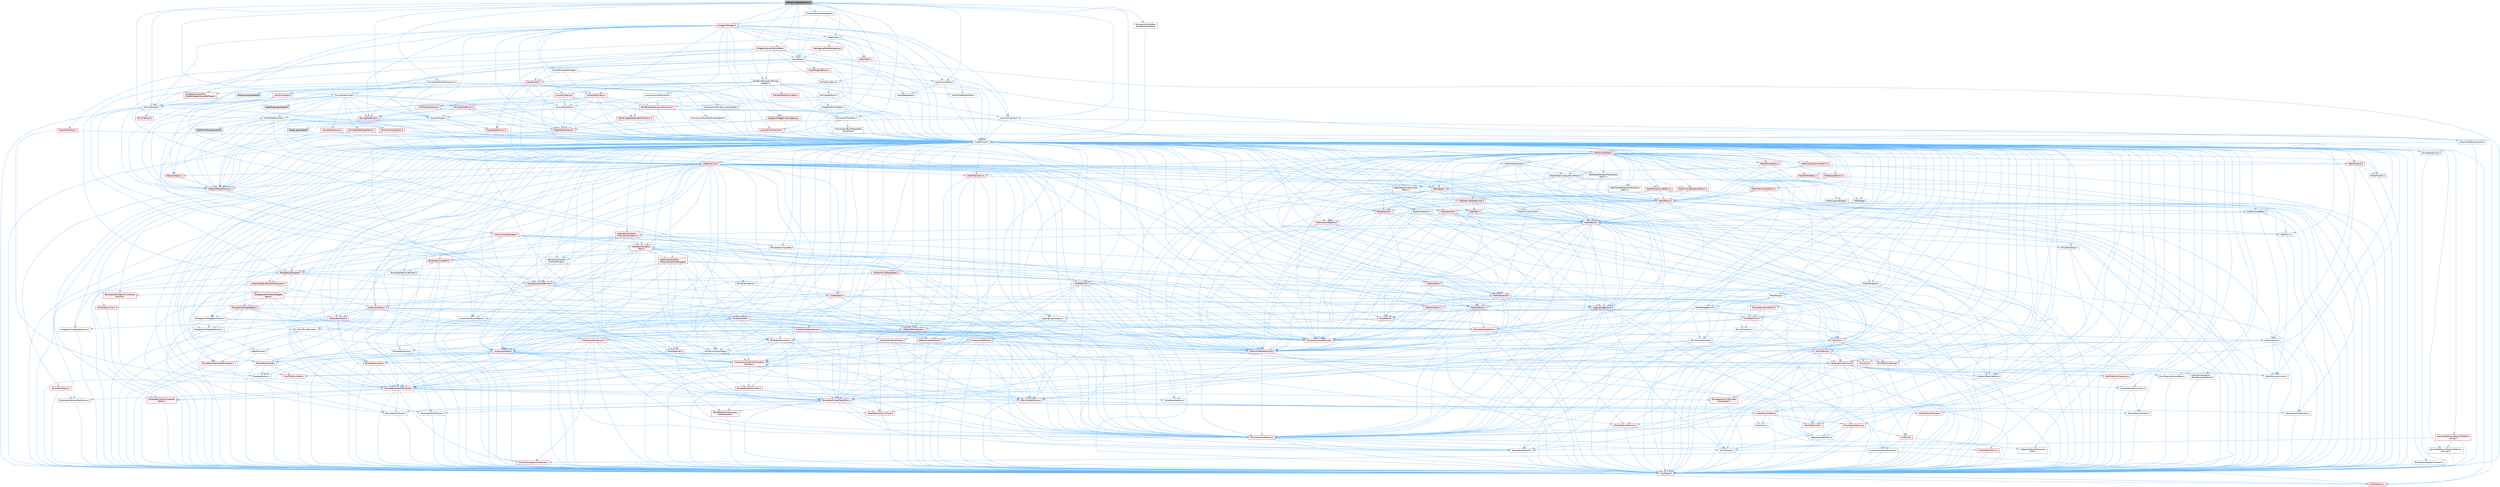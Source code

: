 digraph "SMultiLineEditableText.h"
{
 // INTERACTIVE_SVG=YES
 // LATEX_PDF_SIZE
  bgcolor="transparent";
  edge [fontname=Helvetica,fontsize=10,labelfontname=Helvetica,labelfontsize=10];
  node [fontname=Helvetica,fontsize=10,shape=box,height=0.2,width=0.4];
  Node1 [id="Node000001",label="SMultiLineEditableText.h",height=0.2,width=0.4,color="gray40", fillcolor="grey60", style="filled", fontcolor="black",tooltip=" "];
  Node1 -> Node2 [id="edge1_Node000001_Node000002",color="steelblue1",style="solid",tooltip=" "];
  Node2 [id="Node000002",label="CoreMinimal.h",height=0.2,width=0.4,color="grey40", fillcolor="white", style="filled",URL="$d7/d67/CoreMinimal_8h.html",tooltip=" "];
  Node2 -> Node3 [id="edge2_Node000002_Node000003",color="steelblue1",style="solid",tooltip=" "];
  Node3 [id="Node000003",label="CoreTypes.h",height=0.2,width=0.4,color="red", fillcolor="#FFF0F0", style="filled",URL="$dc/dec/CoreTypes_8h.html",tooltip=" "];
  Node3 -> Node4 [id="edge3_Node000003_Node000004",color="steelblue1",style="solid",tooltip=" "];
  Node4 [id="Node000004",label="HAL/Platform.h",height=0.2,width=0.4,color="red", fillcolor="#FFF0F0", style="filled",URL="$d9/dd0/Platform_8h.html",tooltip=" "];
  Node2 -> Node17 [id="edge4_Node000002_Node000017",color="steelblue1",style="solid",tooltip=" "];
  Node17 [id="Node000017",label="CoreFwd.h",height=0.2,width=0.4,color="red", fillcolor="#FFF0F0", style="filled",URL="$d1/d1e/CoreFwd_8h.html",tooltip=" "];
  Node17 -> Node3 [id="edge5_Node000017_Node000003",color="steelblue1",style="solid",tooltip=" "];
  Node17 -> Node18 [id="edge6_Node000017_Node000018",color="steelblue1",style="solid",tooltip=" "];
  Node18 [id="Node000018",label="Containers/ContainersFwd.h",height=0.2,width=0.4,color="grey40", fillcolor="white", style="filled",URL="$d4/d0a/ContainersFwd_8h.html",tooltip=" "];
  Node18 -> Node4 [id="edge7_Node000018_Node000004",color="steelblue1",style="solid",tooltip=" "];
  Node18 -> Node3 [id="edge8_Node000018_Node000003",color="steelblue1",style="solid",tooltip=" "];
  Node18 -> Node19 [id="edge9_Node000018_Node000019",color="steelblue1",style="solid",tooltip=" "];
  Node19 [id="Node000019",label="Traits/IsContiguousContainer.h",height=0.2,width=0.4,color="red", fillcolor="#FFF0F0", style="filled",URL="$d5/d3c/IsContiguousContainer_8h.html",tooltip=" "];
  Node19 -> Node3 [id="edge10_Node000019_Node000003",color="steelblue1",style="solid",tooltip=" "];
  Node17 -> Node23 [id="edge11_Node000017_Node000023",color="steelblue1",style="solid",tooltip=" "];
  Node23 [id="Node000023",label="UObject/UObjectHierarchy\lFwd.h",height=0.2,width=0.4,color="grey40", fillcolor="white", style="filled",URL="$d3/d13/UObjectHierarchyFwd_8h.html",tooltip=" "];
  Node2 -> Node23 [id="edge12_Node000002_Node000023",color="steelblue1",style="solid",tooltip=" "];
  Node2 -> Node18 [id="edge13_Node000002_Node000018",color="steelblue1",style="solid",tooltip=" "];
  Node2 -> Node24 [id="edge14_Node000002_Node000024",color="steelblue1",style="solid",tooltip=" "];
  Node24 [id="Node000024",label="Misc/VarArgs.h",height=0.2,width=0.4,color="grey40", fillcolor="white", style="filled",URL="$d5/d6f/VarArgs_8h.html",tooltip=" "];
  Node24 -> Node3 [id="edge15_Node000024_Node000003",color="steelblue1",style="solid",tooltip=" "];
  Node2 -> Node25 [id="edge16_Node000002_Node000025",color="steelblue1",style="solid",tooltip=" "];
  Node25 [id="Node000025",label="Logging/LogVerbosity.h",height=0.2,width=0.4,color="grey40", fillcolor="white", style="filled",URL="$d2/d8f/LogVerbosity_8h.html",tooltip=" "];
  Node25 -> Node3 [id="edge17_Node000025_Node000003",color="steelblue1",style="solid",tooltip=" "];
  Node2 -> Node26 [id="edge18_Node000002_Node000026",color="steelblue1",style="solid",tooltip=" "];
  Node26 [id="Node000026",label="Misc/OutputDevice.h",height=0.2,width=0.4,color="red", fillcolor="#FFF0F0", style="filled",URL="$d7/d32/OutputDevice_8h.html",tooltip=" "];
  Node26 -> Node17 [id="edge19_Node000026_Node000017",color="steelblue1",style="solid",tooltip=" "];
  Node26 -> Node3 [id="edge20_Node000026_Node000003",color="steelblue1",style="solid",tooltip=" "];
  Node26 -> Node25 [id="edge21_Node000026_Node000025",color="steelblue1",style="solid",tooltip=" "];
  Node26 -> Node24 [id="edge22_Node000026_Node000024",color="steelblue1",style="solid",tooltip=" "];
  Node2 -> Node32 [id="edge23_Node000002_Node000032",color="steelblue1",style="solid",tooltip=" "];
  Node32 [id="Node000032",label="HAL/PlatformCrt.h",height=0.2,width=0.4,color="red", fillcolor="#FFF0F0", style="filled",URL="$d8/d75/PlatformCrt_8h.html",tooltip=" "];
  Node2 -> Node42 [id="edge24_Node000002_Node000042",color="steelblue1",style="solid",tooltip=" "];
  Node42 [id="Node000042",label="HAL/PlatformMisc.h",height=0.2,width=0.4,color="red", fillcolor="#FFF0F0", style="filled",URL="$d0/df5/PlatformMisc_8h.html",tooltip=" "];
  Node42 -> Node3 [id="edge25_Node000042_Node000003",color="steelblue1",style="solid",tooltip=" "];
  Node2 -> Node61 [id="edge26_Node000002_Node000061",color="steelblue1",style="solid",tooltip=" "];
  Node61 [id="Node000061",label="Misc/AssertionMacros.h",height=0.2,width=0.4,color="red", fillcolor="#FFF0F0", style="filled",URL="$d0/dfa/AssertionMacros_8h.html",tooltip=" "];
  Node61 -> Node3 [id="edge27_Node000061_Node000003",color="steelblue1",style="solid",tooltip=" "];
  Node61 -> Node4 [id="edge28_Node000061_Node000004",color="steelblue1",style="solid",tooltip=" "];
  Node61 -> Node42 [id="edge29_Node000061_Node000042",color="steelblue1",style="solid",tooltip=" "];
  Node61 -> Node62 [id="edge30_Node000061_Node000062",color="steelblue1",style="solid",tooltip=" "];
  Node62 [id="Node000062",label="Templates/EnableIf.h",height=0.2,width=0.4,color="grey40", fillcolor="white", style="filled",URL="$d7/d60/EnableIf_8h.html",tooltip=" "];
  Node62 -> Node3 [id="edge31_Node000062_Node000003",color="steelblue1",style="solid",tooltip=" "];
  Node61 -> Node24 [id="edge32_Node000061_Node000024",color="steelblue1",style="solid",tooltip=" "];
  Node2 -> Node70 [id="edge33_Node000002_Node000070",color="steelblue1",style="solid",tooltip=" "];
  Node70 [id="Node000070",label="Templates/IsPointer.h",height=0.2,width=0.4,color="grey40", fillcolor="white", style="filled",URL="$d7/d05/IsPointer_8h.html",tooltip=" "];
  Node70 -> Node3 [id="edge34_Node000070_Node000003",color="steelblue1",style="solid",tooltip=" "];
  Node2 -> Node71 [id="edge35_Node000002_Node000071",color="steelblue1",style="solid",tooltip=" "];
  Node71 [id="Node000071",label="HAL/PlatformMemory.h",height=0.2,width=0.4,color="red", fillcolor="#FFF0F0", style="filled",URL="$de/d68/PlatformMemory_8h.html",tooltip=" "];
  Node71 -> Node3 [id="edge36_Node000071_Node000003",color="steelblue1",style="solid",tooltip=" "];
  Node2 -> Node54 [id="edge37_Node000002_Node000054",color="steelblue1",style="solid",tooltip=" "];
  Node54 [id="Node000054",label="HAL/PlatformAtomics.h",height=0.2,width=0.4,color="red", fillcolor="#FFF0F0", style="filled",URL="$d3/d36/PlatformAtomics_8h.html",tooltip=" "];
  Node54 -> Node3 [id="edge38_Node000054_Node000003",color="steelblue1",style="solid",tooltip=" "];
  Node2 -> Node76 [id="edge39_Node000002_Node000076",color="steelblue1",style="solid",tooltip=" "];
  Node76 [id="Node000076",label="Misc/Exec.h",height=0.2,width=0.4,color="grey40", fillcolor="white", style="filled",URL="$de/ddb/Exec_8h.html",tooltip=" "];
  Node76 -> Node3 [id="edge40_Node000076_Node000003",color="steelblue1",style="solid",tooltip=" "];
  Node76 -> Node61 [id="edge41_Node000076_Node000061",color="steelblue1",style="solid",tooltip=" "];
  Node2 -> Node77 [id="edge42_Node000002_Node000077",color="steelblue1",style="solid",tooltip=" "];
  Node77 [id="Node000077",label="HAL/MemoryBase.h",height=0.2,width=0.4,color="red", fillcolor="#FFF0F0", style="filled",URL="$d6/d9f/MemoryBase_8h.html",tooltip=" "];
  Node77 -> Node3 [id="edge43_Node000077_Node000003",color="steelblue1",style="solid",tooltip=" "];
  Node77 -> Node54 [id="edge44_Node000077_Node000054",color="steelblue1",style="solid",tooltip=" "];
  Node77 -> Node32 [id="edge45_Node000077_Node000032",color="steelblue1",style="solid",tooltip=" "];
  Node77 -> Node76 [id="edge46_Node000077_Node000076",color="steelblue1",style="solid",tooltip=" "];
  Node77 -> Node26 [id="edge47_Node000077_Node000026",color="steelblue1",style="solid",tooltip=" "];
  Node2 -> Node87 [id="edge48_Node000002_Node000087",color="steelblue1",style="solid",tooltip=" "];
  Node87 [id="Node000087",label="HAL/UnrealMemory.h",height=0.2,width=0.4,color="red", fillcolor="#FFF0F0", style="filled",URL="$d9/d96/UnrealMemory_8h.html",tooltip=" "];
  Node87 -> Node3 [id="edge49_Node000087_Node000003",color="steelblue1",style="solid",tooltip=" "];
  Node87 -> Node77 [id="edge50_Node000087_Node000077",color="steelblue1",style="solid",tooltip=" "];
  Node87 -> Node71 [id="edge51_Node000087_Node000071",color="steelblue1",style="solid",tooltip=" "];
  Node87 -> Node70 [id="edge52_Node000087_Node000070",color="steelblue1",style="solid",tooltip=" "];
  Node2 -> Node89 [id="edge53_Node000002_Node000089",color="steelblue1",style="solid",tooltip=" "];
  Node89 [id="Node000089",label="Templates/IsArithmetic.h",height=0.2,width=0.4,color="grey40", fillcolor="white", style="filled",URL="$d2/d5d/IsArithmetic_8h.html",tooltip=" "];
  Node89 -> Node3 [id="edge54_Node000089_Node000003",color="steelblue1",style="solid",tooltip=" "];
  Node2 -> Node83 [id="edge55_Node000002_Node000083",color="steelblue1",style="solid",tooltip=" "];
  Node83 [id="Node000083",label="Templates/AndOrNot.h",height=0.2,width=0.4,color="grey40", fillcolor="white", style="filled",URL="$db/d0a/AndOrNot_8h.html",tooltip=" "];
  Node83 -> Node3 [id="edge56_Node000083_Node000003",color="steelblue1",style="solid",tooltip=" "];
  Node2 -> Node90 [id="edge57_Node000002_Node000090",color="steelblue1",style="solid",tooltip=" "];
  Node90 [id="Node000090",label="Templates/IsPODType.h",height=0.2,width=0.4,color="grey40", fillcolor="white", style="filled",URL="$d7/db1/IsPODType_8h.html",tooltip=" "];
  Node90 -> Node3 [id="edge58_Node000090_Node000003",color="steelblue1",style="solid",tooltip=" "];
  Node2 -> Node91 [id="edge59_Node000002_Node000091",color="steelblue1",style="solid",tooltip=" "];
  Node91 [id="Node000091",label="Templates/IsUECoreType.h",height=0.2,width=0.4,color="red", fillcolor="#FFF0F0", style="filled",URL="$d1/db8/IsUECoreType_8h.html",tooltip=" "];
  Node91 -> Node3 [id="edge60_Node000091_Node000003",color="steelblue1",style="solid",tooltip=" "];
  Node2 -> Node84 [id="edge61_Node000002_Node000084",color="steelblue1",style="solid",tooltip=" "];
  Node84 [id="Node000084",label="Templates/IsTriviallyCopy\lConstructible.h",height=0.2,width=0.4,color="red", fillcolor="#FFF0F0", style="filled",URL="$d3/d78/IsTriviallyCopyConstructible_8h.html",tooltip=" "];
  Node84 -> Node3 [id="edge62_Node000084_Node000003",color="steelblue1",style="solid",tooltip=" "];
  Node2 -> Node92 [id="edge63_Node000002_Node000092",color="steelblue1",style="solid",tooltip=" "];
  Node92 [id="Node000092",label="Templates/UnrealTypeTraits.h",height=0.2,width=0.4,color="red", fillcolor="#FFF0F0", style="filled",URL="$d2/d2d/UnrealTypeTraits_8h.html",tooltip=" "];
  Node92 -> Node3 [id="edge64_Node000092_Node000003",color="steelblue1",style="solid",tooltip=" "];
  Node92 -> Node70 [id="edge65_Node000092_Node000070",color="steelblue1",style="solid",tooltip=" "];
  Node92 -> Node61 [id="edge66_Node000092_Node000061",color="steelblue1",style="solid",tooltip=" "];
  Node92 -> Node83 [id="edge67_Node000092_Node000083",color="steelblue1",style="solid",tooltip=" "];
  Node92 -> Node62 [id="edge68_Node000092_Node000062",color="steelblue1",style="solid",tooltip=" "];
  Node92 -> Node89 [id="edge69_Node000092_Node000089",color="steelblue1",style="solid",tooltip=" "];
  Node92 -> Node90 [id="edge70_Node000092_Node000090",color="steelblue1",style="solid",tooltip=" "];
  Node92 -> Node91 [id="edge71_Node000092_Node000091",color="steelblue1",style="solid",tooltip=" "];
  Node92 -> Node84 [id="edge72_Node000092_Node000084",color="steelblue1",style="solid",tooltip=" "];
  Node2 -> Node62 [id="edge73_Node000002_Node000062",color="steelblue1",style="solid",tooltip=" "];
  Node2 -> Node94 [id="edge74_Node000002_Node000094",color="steelblue1",style="solid",tooltip=" "];
  Node94 [id="Node000094",label="Templates/RemoveReference.h",height=0.2,width=0.4,color="grey40", fillcolor="white", style="filled",URL="$da/dbe/RemoveReference_8h.html",tooltip=" "];
  Node94 -> Node3 [id="edge75_Node000094_Node000003",color="steelblue1",style="solid",tooltip=" "];
  Node2 -> Node95 [id="edge76_Node000002_Node000095",color="steelblue1",style="solid",tooltip=" "];
  Node95 [id="Node000095",label="Templates/IntegralConstant.h",height=0.2,width=0.4,color="grey40", fillcolor="white", style="filled",URL="$db/d1b/IntegralConstant_8h.html",tooltip=" "];
  Node95 -> Node3 [id="edge77_Node000095_Node000003",color="steelblue1",style="solid",tooltip=" "];
  Node2 -> Node96 [id="edge78_Node000002_Node000096",color="steelblue1",style="solid",tooltip=" "];
  Node96 [id="Node000096",label="Templates/IsClass.h",height=0.2,width=0.4,color="grey40", fillcolor="white", style="filled",URL="$db/dcb/IsClass_8h.html",tooltip=" "];
  Node96 -> Node3 [id="edge79_Node000096_Node000003",color="steelblue1",style="solid",tooltip=" "];
  Node2 -> Node97 [id="edge80_Node000002_Node000097",color="steelblue1",style="solid",tooltip=" "];
  Node97 [id="Node000097",label="Templates/TypeCompatible\lBytes.h",height=0.2,width=0.4,color="red", fillcolor="#FFF0F0", style="filled",URL="$df/d0a/TypeCompatibleBytes_8h.html",tooltip=" "];
  Node97 -> Node3 [id="edge81_Node000097_Node000003",color="steelblue1",style="solid",tooltip=" "];
  Node2 -> Node19 [id="edge82_Node000002_Node000019",color="steelblue1",style="solid",tooltip=" "];
  Node2 -> Node98 [id="edge83_Node000002_Node000098",color="steelblue1",style="solid",tooltip=" "];
  Node98 [id="Node000098",label="Templates/UnrealTemplate.h",height=0.2,width=0.4,color="red", fillcolor="#FFF0F0", style="filled",URL="$d4/d24/UnrealTemplate_8h.html",tooltip=" "];
  Node98 -> Node3 [id="edge84_Node000098_Node000003",color="steelblue1",style="solid",tooltip=" "];
  Node98 -> Node70 [id="edge85_Node000098_Node000070",color="steelblue1",style="solid",tooltip=" "];
  Node98 -> Node87 [id="edge86_Node000098_Node000087",color="steelblue1",style="solid",tooltip=" "];
  Node98 -> Node92 [id="edge87_Node000098_Node000092",color="steelblue1",style="solid",tooltip=" "];
  Node98 -> Node94 [id="edge88_Node000098_Node000094",color="steelblue1",style="solid",tooltip=" "];
  Node98 -> Node97 [id="edge89_Node000098_Node000097",color="steelblue1",style="solid",tooltip=" "];
  Node98 -> Node65 [id="edge90_Node000098_Node000065",color="steelblue1",style="solid",tooltip=" "];
  Node65 [id="Node000065",label="Templates/Identity.h",height=0.2,width=0.4,color="grey40", fillcolor="white", style="filled",URL="$d0/dd5/Identity_8h.html",tooltip=" "];
  Node98 -> Node19 [id="edge91_Node000098_Node000019",color="steelblue1",style="solid",tooltip=" "];
  Node2 -> Node47 [id="edge92_Node000002_Node000047",color="steelblue1",style="solid",tooltip=" "];
  Node47 [id="Node000047",label="Math/NumericLimits.h",height=0.2,width=0.4,color="grey40", fillcolor="white", style="filled",URL="$df/d1b/NumericLimits_8h.html",tooltip=" "];
  Node47 -> Node3 [id="edge93_Node000047_Node000003",color="steelblue1",style="solid",tooltip=" "];
  Node2 -> Node102 [id="edge94_Node000002_Node000102",color="steelblue1",style="solid",tooltip=" "];
  Node102 [id="Node000102",label="HAL/PlatformMath.h",height=0.2,width=0.4,color="red", fillcolor="#FFF0F0", style="filled",URL="$dc/d53/PlatformMath_8h.html",tooltip=" "];
  Node102 -> Node3 [id="edge95_Node000102_Node000003",color="steelblue1",style="solid",tooltip=" "];
  Node2 -> Node85 [id="edge96_Node000002_Node000085",color="steelblue1",style="solid",tooltip=" "];
  Node85 [id="Node000085",label="Templates/IsTriviallyCopy\lAssignable.h",height=0.2,width=0.4,color="red", fillcolor="#FFF0F0", style="filled",URL="$d2/df2/IsTriviallyCopyAssignable_8h.html",tooltip=" "];
  Node85 -> Node3 [id="edge97_Node000085_Node000003",color="steelblue1",style="solid",tooltip=" "];
  Node2 -> Node110 [id="edge98_Node000002_Node000110",color="steelblue1",style="solid",tooltip=" "];
  Node110 [id="Node000110",label="Templates/MemoryOps.h",height=0.2,width=0.4,color="red", fillcolor="#FFF0F0", style="filled",URL="$db/dea/MemoryOps_8h.html",tooltip=" "];
  Node110 -> Node3 [id="edge99_Node000110_Node000003",color="steelblue1",style="solid",tooltip=" "];
  Node110 -> Node87 [id="edge100_Node000110_Node000087",color="steelblue1",style="solid",tooltip=" "];
  Node110 -> Node85 [id="edge101_Node000110_Node000085",color="steelblue1",style="solid",tooltip=" "];
  Node110 -> Node84 [id="edge102_Node000110_Node000084",color="steelblue1",style="solid",tooltip=" "];
  Node110 -> Node92 [id="edge103_Node000110_Node000092",color="steelblue1",style="solid",tooltip=" "];
  Node2 -> Node111 [id="edge104_Node000002_Node000111",color="steelblue1",style="solid",tooltip=" "];
  Node111 [id="Node000111",label="Containers/ContainerAllocation\lPolicies.h",height=0.2,width=0.4,color="red", fillcolor="#FFF0F0", style="filled",URL="$d7/dff/ContainerAllocationPolicies_8h.html",tooltip=" "];
  Node111 -> Node3 [id="edge105_Node000111_Node000003",color="steelblue1",style="solid",tooltip=" "];
  Node111 -> Node111 [id="edge106_Node000111_Node000111",color="steelblue1",style="solid",tooltip=" "];
  Node111 -> Node102 [id="edge107_Node000111_Node000102",color="steelblue1",style="solid",tooltip=" "];
  Node111 -> Node87 [id="edge108_Node000111_Node000087",color="steelblue1",style="solid",tooltip=" "];
  Node111 -> Node47 [id="edge109_Node000111_Node000047",color="steelblue1",style="solid",tooltip=" "];
  Node111 -> Node61 [id="edge110_Node000111_Node000061",color="steelblue1",style="solid",tooltip=" "];
  Node111 -> Node110 [id="edge111_Node000111_Node000110",color="steelblue1",style="solid",tooltip=" "];
  Node111 -> Node97 [id="edge112_Node000111_Node000097",color="steelblue1",style="solid",tooltip=" "];
  Node2 -> Node114 [id="edge113_Node000002_Node000114",color="steelblue1",style="solid",tooltip=" "];
  Node114 [id="Node000114",label="Templates/IsEnumClass.h",height=0.2,width=0.4,color="grey40", fillcolor="white", style="filled",URL="$d7/d15/IsEnumClass_8h.html",tooltip=" "];
  Node114 -> Node3 [id="edge114_Node000114_Node000003",color="steelblue1",style="solid",tooltip=" "];
  Node114 -> Node83 [id="edge115_Node000114_Node000083",color="steelblue1",style="solid",tooltip=" "];
  Node2 -> Node115 [id="edge116_Node000002_Node000115",color="steelblue1",style="solid",tooltip=" "];
  Node115 [id="Node000115",label="HAL/PlatformProperties.h",height=0.2,width=0.4,color="red", fillcolor="#FFF0F0", style="filled",URL="$d9/db0/PlatformProperties_8h.html",tooltip=" "];
  Node115 -> Node3 [id="edge117_Node000115_Node000003",color="steelblue1",style="solid",tooltip=" "];
  Node2 -> Node118 [id="edge118_Node000002_Node000118",color="steelblue1",style="solid",tooltip=" "];
  Node118 [id="Node000118",label="Misc/EngineVersionBase.h",height=0.2,width=0.4,color="grey40", fillcolor="white", style="filled",URL="$d5/d2b/EngineVersionBase_8h.html",tooltip=" "];
  Node118 -> Node3 [id="edge119_Node000118_Node000003",color="steelblue1",style="solid",tooltip=" "];
  Node2 -> Node119 [id="edge120_Node000002_Node000119",color="steelblue1",style="solid",tooltip=" "];
  Node119 [id="Node000119",label="Internationalization\l/TextNamespaceFwd.h",height=0.2,width=0.4,color="grey40", fillcolor="white", style="filled",URL="$d8/d97/TextNamespaceFwd_8h.html",tooltip=" "];
  Node119 -> Node3 [id="edge121_Node000119_Node000003",color="steelblue1",style="solid",tooltip=" "];
  Node2 -> Node120 [id="edge122_Node000002_Node000120",color="steelblue1",style="solid",tooltip=" "];
  Node120 [id="Node000120",label="Serialization/Archive.h",height=0.2,width=0.4,color="red", fillcolor="#FFF0F0", style="filled",URL="$d7/d3b/Archive_8h.html",tooltip=" "];
  Node120 -> Node17 [id="edge123_Node000120_Node000017",color="steelblue1",style="solid",tooltip=" "];
  Node120 -> Node3 [id="edge124_Node000120_Node000003",color="steelblue1",style="solid",tooltip=" "];
  Node120 -> Node115 [id="edge125_Node000120_Node000115",color="steelblue1",style="solid",tooltip=" "];
  Node120 -> Node119 [id="edge126_Node000120_Node000119",color="steelblue1",style="solid",tooltip=" "];
  Node120 -> Node61 [id="edge127_Node000120_Node000061",color="steelblue1",style="solid",tooltip=" "];
  Node120 -> Node118 [id="edge128_Node000120_Node000118",color="steelblue1",style="solid",tooltip=" "];
  Node120 -> Node24 [id="edge129_Node000120_Node000024",color="steelblue1",style="solid",tooltip=" "];
  Node120 -> Node62 [id="edge130_Node000120_Node000062",color="steelblue1",style="solid",tooltip=" "];
  Node120 -> Node114 [id="edge131_Node000120_Node000114",color="steelblue1",style="solid",tooltip=" "];
  Node120 -> Node98 [id="edge132_Node000120_Node000098",color="steelblue1",style="solid",tooltip=" "];
  Node120 -> Node123 [id="edge133_Node000120_Node000123",color="steelblue1",style="solid",tooltip=" "];
  Node123 [id="Node000123",label="UObject/ObjectVersion.h",height=0.2,width=0.4,color="grey40", fillcolor="white", style="filled",URL="$da/d63/ObjectVersion_8h.html",tooltip=" "];
  Node123 -> Node3 [id="edge134_Node000123_Node000003",color="steelblue1",style="solid",tooltip=" "];
  Node2 -> Node124 [id="edge135_Node000002_Node000124",color="steelblue1",style="solid",tooltip=" "];
  Node124 [id="Node000124",label="Templates/Less.h",height=0.2,width=0.4,color="grey40", fillcolor="white", style="filled",URL="$de/dc8/Less_8h.html",tooltip=" "];
  Node124 -> Node3 [id="edge136_Node000124_Node000003",color="steelblue1",style="solid",tooltip=" "];
  Node124 -> Node98 [id="edge137_Node000124_Node000098",color="steelblue1",style="solid",tooltip=" "];
  Node2 -> Node125 [id="edge138_Node000002_Node000125",color="steelblue1",style="solid",tooltip=" "];
  Node125 [id="Node000125",label="Templates/Sorting.h",height=0.2,width=0.4,color="red", fillcolor="#FFF0F0", style="filled",URL="$d3/d9e/Sorting_8h.html",tooltip=" "];
  Node125 -> Node3 [id="edge139_Node000125_Node000003",color="steelblue1",style="solid",tooltip=" "];
  Node125 -> Node102 [id="edge140_Node000125_Node000102",color="steelblue1",style="solid",tooltip=" "];
  Node125 -> Node124 [id="edge141_Node000125_Node000124",color="steelblue1",style="solid",tooltip=" "];
  Node2 -> Node136 [id="edge142_Node000002_Node000136",color="steelblue1",style="solid",tooltip=" "];
  Node136 [id="Node000136",label="Misc/Char.h",height=0.2,width=0.4,color="red", fillcolor="#FFF0F0", style="filled",URL="$d0/d58/Char_8h.html",tooltip=" "];
  Node136 -> Node3 [id="edge143_Node000136_Node000003",color="steelblue1",style="solid",tooltip=" "];
  Node2 -> Node139 [id="edge144_Node000002_Node000139",color="steelblue1",style="solid",tooltip=" "];
  Node139 [id="Node000139",label="GenericPlatform/GenericPlatform\lStricmp.h",height=0.2,width=0.4,color="grey40", fillcolor="white", style="filled",URL="$d2/d86/GenericPlatformStricmp_8h.html",tooltip=" "];
  Node139 -> Node3 [id="edge145_Node000139_Node000003",color="steelblue1",style="solid",tooltip=" "];
  Node2 -> Node140 [id="edge146_Node000002_Node000140",color="steelblue1",style="solid",tooltip=" "];
  Node140 [id="Node000140",label="GenericPlatform/GenericPlatform\lString.h",height=0.2,width=0.4,color="red", fillcolor="#FFF0F0", style="filled",URL="$dd/d20/GenericPlatformString_8h.html",tooltip=" "];
  Node140 -> Node3 [id="edge147_Node000140_Node000003",color="steelblue1",style="solid",tooltip=" "];
  Node140 -> Node139 [id="edge148_Node000140_Node000139",color="steelblue1",style="solid",tooltip=" "];
  Node140 -> Node62 [id="edge149_Node000140_Node000062",color="steelblue1",style="solid",tooltip=" "];
  Node2 -> Node73 [id="edge150_Node000002_Node000073",color="steelblue1",style="solid",tooltip=" "];
  Node73 [id="Node000073",label="HAL/PlatformString.h",height=0.2,width=0.4,color="red", fillcolor="#FFF0F0", style="filled",URL="$db/db5/PlatformString_8h.html",tooltip=" "];
  Node73 -> Node3 [id="edge151_Node000073_Node000003",color="steelblue1",style="solid",tooltip=" "];
  Node2 -> Node143 [id="edge152_Node000002_Node000143",color="steelblue1",style="solid",tooltip=" "];
  Node143 [id="Node000143",label="Misc/CString.h",height=0.2,width=0.4,color="red", fillcolor="#FFF0F0", style="filled",URL="$d2/d49/CString_8h.html",tooltip=" "];
  Node143 -> Node3 [id="edge153_Node000143_Node000003",color="steelblue1",style="solid",tooltip=" "];
  Node143 -> Node32 [id="edge154_Node000143_Node000032",color="steelblue1",style="solid",tooltip=" "];
  Node143 -> Node73 [id="edge155_Node000143_Node000073",color="steelblue1",style="solid",tooltip=" "];
  Node143 -> Node61 [id="edge156_Node000143_Node000061",color="steelblue1",style="solid",tooltip=" "];
  Node143 -> Node136 [id="edge157_Node000143_Node000136",color="steelblue1",style="solid",tooltip=" "];
  Node143 -> Node24 [id="edge158_Node000143_Node000024",color="steelblue1",style="solid",tooltip=" "];
  Node2 -> Node144 [id="edge159_Node000002_Node000144",color="steelblue1",style="solid",tooltip=" "];
  Node144 [id="Node000144",label="Misc/Crc.h",height=0.2,width=0.4,color="red", fillcolor="#FFF0F0", style="filled",URL="$d4/dd2/Crc_8h.html",tooltip=" "];
  Node144 -> Node3 [id="edge160_Node000144_Node000003",color="steelblue1",style="solid",tooltip=" "];
  Node144 -> Node73 [id="edge161_Node000144_Node000073",color="steelblue1",style="solid",tooltip=" "];
  Node144 -> Node61 [id="edge162_Node000144_Node000061",color="steelblue1",style="solid",tooltip=" "];
  Node144 -> Node143 [id="edge163_Node000144_Node000143",color="steelblue1",style="solid",tooltip=" "];
  Node144 -> Node136 [id="edge164_Node000144_Node000136",color="steelblue1",style="solid",tooltip=" "];
  Node144 -> Node92 [id="edge165_Node000144_Node000092",color="steelblue1",style="solid",tooltip=" "];
  Node2 -> Node135 [id="edge166_Node000002_Node000135",color="steelblue1",style="solid",tooltip=" "];
  Node135 [id="Node000135",label="Math/UnrealMathUtility.h",height=0.2,width=0.4,color="red", fillcolor="#FFF0F0", style="filled",URL="$db/db8/UnrealMathUtility_8h.html",tooltip=" "];
  Node135 -> Node3 [id="edge167_Node000135_Node000003",color="steelblue1",style="solid",tooltip=" "];
  Node135 -> Node61 [id="edge168_Node000135_Node000061",color="steelblue1",style="solid",tooltip=" "];
  Node135 -> Node102 [id="edge169_Node000135_Node000102",color="steelblue1",style="solid",tooltip=" "];
  Node135 -> Node65 [id="edge170_Node000135_Node000065",color="steelblue1",style="solid",tooltip=" "];
  Node2 -> Node145 [id="edge171_Node000002_Node000145",color="steelblue1",style="solid",tooltip=" "];
  Node145 [id="Node000145",label="Containers/UnrealString.h",height=0.2,width=0.4,color="red", fillcolor="#FFF0F0", style="filled",URL="$d5/dba/UnrealString_8h.html",tooltip=" "];
  Node2 -> Node149 [id="edge172_Node000002_Node000149",color="steelblue1",style="solid",tooltip=" "];
  Node149 [id="Node000149",label="Containers/Array.h",height=0.2,width=0.4,color="red", fillcolor="#FFF0F0", style="filled",URL="$df/dd0/Array_8h.html",tooltip=" "];
  Node149 -> Node3 [id="edge173_Node000149_Node000003",color="steelblue1",style="solid",tooltip=" "];
  Node149 -> Node61 [id="edge174_Node000149_Node000061",color="steelblue1",style="solid",tooltip=" "];
  Node149 -> Node87 [id="edge175_Node000149_Node000087",color="steelblue1",style="solid",tooltip=" "];
  Node149 -> Node92 [id="edge176_Node000149_Node000092",color="steelblue1",style="solid",tooltip=" "];
  Node149 -> Node98 [id="edge177_Node000149_Node000098",color="steelblue1",style="solid",tooltip=" "];
  Node149 -> Node111 [id="edge178_Node000149_Node000111",color="steelblue1",style="solid",tooltip=" "];
  Node149 -> Node120 [id="edge179_Node000149_Node000120",color="steelblue1",style="solid",tooltip=" "];
  Node149 -> Node128 [id="edge180_Node000149_Node000128",color="steelblue1",style="solid",tooltip=" "];
  Node128 [id="Node000128",label="Templates/Invoke.h",height=0.2,width=0.4,color="red", fillcolor="#FFF0F0", style="filled",URL="$d7/deb/Invoke_8h.html",tooltip=" "];
  Node128 -> Node3 [id="edge181_Node000128_Node000003",color="steelblue1",style="solid",tooltip=" "];
  Node128 -> Node98 [id="edge182_Node000128_Node000098",color="steelblue1",style="solid",tooltip=" "];
  Node149 -> Node124 [id="edge183_Node000149_Node000124",color="steelblue1",style="solid",tooltip=" "];
  Node149 -> Node125 [id="edge184_Node000149_Node000125",color="steelblue1",style="solid",tooltip=" "];
  Node149 -> Node172 [id="edge185_Node000149_Node000172",color="steelblue1",style="solid",tooltip=" "];
  Node172 [id="Node000172",label="Templates/AlignmentTemplates.h",height=0.2,width=0.4,color="red", fillcolor="#FFF0F0", style="filled",URL="$dd/d32/AlignmentTemplates_8h.html",tooltip=" "];
  Node172 -> Node3 [id="edge186_Node000172_Node000003",color="steelblue1",style="solid",tooltip=" "];
  Node172 -> Node70 [id="edge187_Node000172_Node000070",color="steelblue1",style="solid",tooltip=" "];
  Node2 -> Node173 [id="edge188_Node000002_Node000173",color="steelblue1",style="solid",tooltip=" "];
  Node173 [id="Node000173",label="Misc/FrameNumber.h",height=0.2,width=0.4,color="grey40", fillcolor="white", style="filled",URL="$dd/dbd/FrameNumber_8h.html",tooltip=" "];
  Node173 -> Node3 [id="edge189_Node000173_Node000003",color="steelblue1",style="solid",tooltip=" "];
  Node173 -> Node47 [id="edge190_Node000173_Node000047",color="steelblue1",style="solid",tooltip=" "];
  Node173 -> Node135 [id="edge191_Node000173_Node000135",color="steelblue1",style="solid",tooltip=" "];
  Node173 -> Node62 [id="edge192_Node000173_Node000062",color="steelblue1",style="solid",tooltip=" "];
  Node173 -> Node92 [id="edge193_Node000173_Node000092",color="steelblue1",style="solid",tooltip=" "];
  Node2 -> Node174 [id="edge194_Node000002_Node000174",color="steelblue1",style="solid",tooltip=" "];
  Node174 [id="Node000174",label="Misc/Timespan.h",height=0.2,width=0.4,color="grey40", fillcolor="white", style="filled",URL="$da/dd9/Timespan_8h.html",tooltip=" "];
  Node174 -> Node3 [id="edge195_Node000174_Node000003",color="steelblue1",style="solid",tooltip=" "];
  Node174 -> Node175 [id="edge196_Node000174_Node000175",color="steelblue1",style="solid",tooltip=" "];
  Node175 [id="Node000175",label="Math/Interval.h",height=0.2,width=0.4,color="grey40", fillcolor="white", style="filled",URL="$d1/d55/Interval_8h.html",tooltip=" "];
  Node175 -> Node3 [id="edge197_Node000175_Node000003",color="steelblue1",style="solid",tooltip=" "];
  Node175 -> Node89 [id="edge198_Node000175_Node000089",color="steelblue1",style="solid",tooltip=" "];
  Node175 -> Node92 [id="edge199_Node000175_Node000092",color="steelblue1",style="solid",tooltip=" "];
  Node175 -> Node47 [id="edge200_Node000175_Node000047",color="steelblue1",style="solid",tooltip=" "];
  Node175 -> Node135 [id="edge201_Node000175_Node000135",color="steelblue1",style="solid",tooltip=" "];
  Node174 -> Node135 [id="edge202_Node000174_Node000135",color="steelblue1",style="solid",tooltip=" "];
  Node174 -> Node61 [id="edge203_Node000174_Node000061",color="steelblue1",style="solid",tooltip=" "];
  Node2 -> Node176 [id="edge204_Node000002_Node000176",color="steelblue1",style="solid",tooltip=" "];
  Node176 [id="Node000176",label="Containers/StringConv.h",height=0.2,width=0.4,color="red", fillcolor="#FFF0F0", style="filled",URL="$d3/ddf/StringConv_8h.html",tooltip=" "];
  Node176 -> Node3 [id="edge205_Node000176_Node000003",color="steelblue1",style="solid",tooltip=" "];
  Node176 -> Node61 [id="edge206_Node000176_Node000061",color="steelblue1",style="solid",tooltip=" "];
  Node176 -> Node111 [id="edge207_Node000176_Node000111",color="steelblue1",style="solid",tooltip=" "];
  Node176 -> Node149 [id="edge208_Node000176_Node000149",color="steelblue1",style="solid",tooltip=" "];
  Node176 -> Node143 [id="edge209_Node000176_Node000143",color="steelblue1",style="solid",tooltip=" "];
  Node176 -> Node177 [id="edge210_Node000176_Node000177",color="steelblue1",style="solid",tooltip=" "];
  Node177 [id="Node000177",label="Templates/IsArray.h",height=0.2,width=0.4,color="grey40", fillcolor="white", style="filled",URL="$d8/d8d/IsArray_8h.html",tooltip=" "];
  Node177 -> Node3 [id="edge211_Node000177_Node000003",color="steelblue1",style="solid",tooltip=" "];
  Node176 -> Node98 [id="edge212_Node000176_Node000098",color="steelblue1",style="solid",tooltip=" "];
  Node176 -> Node92 [id="edge213_Node000176_Node000092",color="steelblue1",style="solid",tooltip=" "];
  Node176 -> Node19 [id="edge214_Node000176_Node000019",color="steelblue1",style="solid",tooltip=" "];
  Node2 -> Node178 [id="edge215_Node000002_Node000178",color="steelblue1",style="solid",tooltip=" "];
  Node178 [id="Node000178",label="UObject/UnrealNames.h",height=0.2,width=0.4,color="red", fillcolor="#FFF0F0", style="filled",URL="$d8/db1/UnrealNames_8h.html",tooltip=" "];
  Node178 -> Node3 [id="edge216_Node000178_Node000003",color="steelblue1",style="solid",tooltip=" "];
  Node2 -> Node180 [id="edge217_Node000002_Node000180",color="steelblue1",style="solid",tooltip=" "];
  Node180 [id="Node000180",label="UObject/NameTypes.h",height=0.2,width=0.4,color="red", fillcolor="#FFF0F0", style="filled",URL="$d6/d35/NameTypes_8h.html",tooltip=" "];
  Node180 -> Node3 [id="edge218_Node000180_Node000003",color="steelblue1",style="solid",tooltip=" "];
  Node180 -> Node61 [id="edge219_Node000180_Node000061",color="steelblue1",style="solid",tooltip=" "];
  Node180 -> Node87 [id="edge220_Node000180_Node000087",color="steelblue1",style="solid",tooltip=" "];
  Node180 -> Node92 [id="edge221_Node000180_Node000092",color="steelblue1",style="solid",tooltip=" "];
  Node180 -> Node98 [id="edge222_Node000180_Node000098",color="steelblue1",style="solid",tooltip=" "];
  Node180 -> Node145 [id="edge223_Node000180_Node000145",color="steelblue1",style="solid",tooltip=" "];
  Node180 -> Node176 [id="edge224_Node000180_Node000176",color="steelblue1",style="solid",tooltip=" "];
  Node180 -> Node178 [id="edge225_Node000180_Node000178",color="steelblue1",style="solid",tooltip=" "];
  Node2 -> Node188 [id="edge226_Node000002_Node000188",color="steelblue1",style="solid",tooltip=" "];
  Node188 [id="Node000188",label="Misc/Parse.h",height=0.2,width=0.4,color="red", fillcolor="#FFF0F0", style="filled",URL="$dc/d71/Parse_8h.html",tooltip=" "];
  Node188 -> Node145 [id="edge227_Node000188_Node000145",color="steelblue1",style="solid",tooltip=" "];
  Node188 -> Node3 [id="edge228_Node000188_Node000003",color="steelblue1",style="solid",tooltip=" "];
  Node188 -> Node32 [id="edge229_Node000188_Node000032",color="steelblue1",style="solid",tooltip=" "];
  Node188 -> Node49 [id="edge230_Node000188_Node000049",color="steelblue1",style="solid",tooltip=" "];
  Node49 [id="Node000049",label="Misc/EnumClassFlags.h",height=0.2,width=0.4,color="grey40", fillcolor="white", style="filled",URL="$d8/de7/EnumClassFlags_8h.html",tooltip=" "];
  Node188 -> Node189 [id="edge231_Node000188_Node000189",color="steelblue1",style="solid",tooltip=" "];
  Node189 [id="Node000189",label="Templates/Function.h",height=0.2,width=0.4,color="red", fillcolor="#FFF0F0", style="filled",URL="$df/df5/Function_8h.html",tooltip=" "];
  Node189 -> Node3 [id="edge232_Node000189_Node000003",color="steelblue1",style="solid",tooltip=" "];
  Node189 -> Node61 [id="edge233_Node000189_Node000061",color="steelblue1",style="solid",tooltip=" "];
  Node189 -> Node87 [id="edge234_Node000189_Node000087",color="steelblue1",style="solid",tooltip=" "];
  Node189 -> Node92 [id="edge235_Node000189_Node000092",color="steelblue1",style="solid",tooltip=" "];
  Node189 -> Node128 [id="edge236_Node000189_Node000128",color="steelblue1",style="solid",tooltip=" "];
  Node189 -> Node98 [id="edge237_Node000189_Node000098",color="steelblue1",style="solid",tooltip=" "];
  Node189 -> Node135 [id="edge238_Node000189_Node000135",color="steelblue1",style="solid",tooltip=" "];
  Node2 -> Node172 [id="edge239_Node000002_Node000172",color="steelblue1",style="solid",tooltip=" "];
  Node2 -> Node191 [id="edge240_Node000002_Node000191",color="steelblue1",style="solid",tooltip=" "];
  Node191 [id="Node000191",label="Misc/StructBuilder.h",height=0.2,width=0.4,color="grey40", fillcolor="white", style="filled",URL="$d9/db3/StructBuilder_8h.html",tooltip=" "];
  Node191 -> Node3 [id="edge241_Node000191_Node000003",color="steelblue1",style="solid",tooltip=" "];
  Node191 -> Node135 [id="edge242_Node000191_Node000135",color="steelblue1",style="solid",tooltip=" "];
  Node191 -> Node172 [id="edge243_Node000191_Node000172",color="steelblue1",style="solid",tooltip=" "];
  Node2 -> Node104 [id="edge244_Node000002_Node000104",color="steelblue1",style="solid",tooltip=" "];
  Node104 [id="Node000104",label="Templates/Decay.h",height=0.2,width=0.4,color="red", fillcolor="#FFF0F0", style="filled",URL="$dd/d0f/Decay_8h.html",tooltip=" "];
  Node104 -> Node3 [id="edge245_Node000104_Node000003",color="steelblue1",style="solid",tooltip=" "];
  Node104 -> Node94 [id="edge246_Node000104_Node000094",color="steelblue1",style="solid",tooltip=" "];
  Node2 -> Node192 [id="edge247_Node000002_Node000192",color="steelblue1",style="solid",tooltip=" "];
  Node192 [id="Node000192",label="Templates/PointerIsConvertible\lFromTo.h",height=0.2,width=0.4,color="red", fillcolor="#FFF0F0", style="filled",URL="$d6/d65/PointerIsConvertibleFromTo_8h.html",tooltip=" "];
  Node192 -> Node3 [id="edge248_Node000192_Node000003",color="steelblue1",style="solid",tooltip=" "];
  Node2 -> Node128 [id="edge249_Node000002_Node000128",color="steelblue1",style="solid",tooltip=" "];
  Node2 -> Node189 [id="edge250_Node000002_Node000189",color="steelblue1",style="solid",tooltip=" "];
  Node2 -> Node161 [id="edge251_Node000002_Node000161",color="steelblue1",style="solid",tooltip=" "];
  Node161 [id="Node000161",label="Templates/TypeHash.h",height=0.2,width=0.4,color="red", fillcolor="#FFF0F0", style="filled",URL="$d1/d62/TypeHash_8h.html",tooltip=" "];
  Node161 -> Node3 [id="edge252_Node000161_Node000003",color="steelblue1",style="solid",tooltip=" "];
  Node161 -> Node144 [id="edge253_Node000161_Node000144",color="steelblue1",style="solid",tooltip=" "];
  Node2 -> Node193 [id="edge254_Node000002_Node000193",color="steelblue1",style="solid",tooltip=" "];
  Node193 [id="Node000193",label="Containers/ScriptArray.h",height=0.2,width=0.4,color="red", fillcolor="#FFF0F0", style="filled",URL="$dc/daf/ScriptArray_8h.html",tooltip=" "];
  Node193 -> Node3 [id="edge255_Node000193_Node000003",color="steelblue1",style="solid",tooltip=" "];
  Node193 -> Node61 [id="edge256_Node000193_Node000061",color="steelblue1",style="solid",tooltip=" "];
  Node193 -> Node87 [id="edge257_Node000193_Node000087",color="steelblue1",style="solid",tooltip=" "];
  Node193 -> Node111 [id="edge258_Node000193_Node000111",color="steelblue1",style="solid",tooltip=" "];
  Node193 -> Node149 [id="edge259_Node000193_Node000149",color="steelblue1",style="solid",tooltip=" "];
  Node2 -> Node194 [id="edge260_Node000002_Node000194",color="steelblue1",style="solid",tooltip=" "];
  Node194 [id="Node000194",label="Containers/BitArray.h",height=0.2,width=0.4,color="red", fillcolor="#FFF0F0", style="filled",URL="$d1/de4/BitArray_8h.html",tooltip=" "];
  Node194 -> Node111 [id="edge261_Node000194_Node000111",color="steelblue1",style="solid",tooltip=" "];
  Node194 -> Node3 [id="edge262_Node000194_Node000003",color="steelblue1",style="solid",tooltip=" "];
  Node194 -> Node54 [id="edge263_Node000194_Node000054",color="steelblue1",style="solid",tooltip=" "];
  Node194 -> Node87 [id="edge264_Node000194_Node000087",color="steelblue1",style="solid",tooltip=" "];
  Node194 -> Node135 [id="edge265_Node000194_Node000135",color="steelblue1",style="solid",tooltip=" "];
  Node194 -> Node61 [id="edge266_Node000194_Node000061",color="steelblue1",style="solid",tooltip=" "];
  Node194 -> Node49 [id="edge267_Node000194_Node000049",color="steelblue1",style="solid",tooltip=" "];
  Node194 -> Node120 [id="edge268_Node000194_Node000120",color="steelblue1",style="solid",tooltip=" "];
  Node194 -> Node62 [id="edge269_Node000194_Node000062",color="steelblue1",style="solid",tooltip=" "];
  Node194 -> Node128 [id="edge270_Node000194_Node000128",color="steelblue1",style="solid",tooltip=" "];
  Node194 -> Node98 [id="edge271_Node000194_Node000098",color="steelblue1",style="solid",tooltip=" "];
  Node194 -> Node92 [id="edge272_Node000194_Node000092",color="steelblue1",style="solid",tooltip=" "];
  Node2 -> Node195 [id="edge273_Node000002_Node000195",color="steelblue1",style="solid",tooltip=" "];
  Node195 [id="Node000195",label="Containers/SparseArray.h",height=0.2,width=0.4,color="red", fillcolor="#FFF0F0", style="filled",URL="$d5/dbf/SparseArray_8h.html",tooltip=" "];
  Node195 -> Node3 [id="edge274_Node000195_Node000003",color="steelblue1",style="solid",tooltip=" "];
  Node195 -> Node61 [id="edge275_Node000195_Node000061",color="steelblue1",style="solid",tooltip=" "];
  Node195 -> Node87 [id="edge276_Node000195_Node000087",color="steelblue1",style="solid",tooltip=" "];
  Node195 -> Node92 [id="edge277_Node000195_Node000092",color="steelblue1",style="solid",tooltip=" "];
  Node195 -> Node98 [id="edge278_Node000195_Node000098",color="steelblue1",style="solid",tooltip=" "];
  Node195 -> Node111 [id="edge279_Node000195_Node000111",color="steelblue1",style="solid",tooltip=" "];
  Node195 -> Node124 [id="edge280_Node000195_Node000124",color="steelblue1",style="solid",tooltip=" "];
  Node195 -> Node149 [id="edge281_Node000195_Node000149",color="steelblue1",style="solid",tooltip=" "];
  Node195 -> Node135 [id="edge282_Node000195_Node000135",color="steelblue1",style="solid",tooltip=" "];
  Node195 -> Node193 [id="edge283_Node000195_Node000193",color="steelblue1",style="solid",tooltip=" "];
  Node195 -> Node194 [id="edge284_Node000195_Node000194",color="steelblue1",style="solid",tooltip=" "];
  Node195 -> Node145 [id="edge285_Node000195_Node000145",color="steelblue1",style="solid",tooltip=" "];
  Node2 -> Node211 [id="edge286_Node000002_Node000211",color="steelblue1",style="solid",tooltip=" "];
  Node211 [id="Node000211",label="Containers/Set.h",height=0.2,width=0.4,color="red", fillcolor="#FFF0F0", style="filled",URL="$d4/d45/Set_8h.html",tooltip=" "];
  Node211 -> Node111 [id="edge287_Node000211_Node000111",color="steelblue1",style="solid",tooltip=" "];
  Node211 -> Node195 [id="edge288_Node000211_Node000195",color="steelblue1",style="solid",tooltip=" "];
  Node211 -> Node18 [id="edge289_Node000211_Node000018",color="steelblue1",style="solid",tooltip=" "];
  Node211 -> Node135 [id="edge290_Node000211_Node000135",color="steelblue1",style="solid",tooltip=" "];
  Node211 -> Node61 [id="edge291_Node000211_Node000061",color="steelblue1",style="solid",tooltip=" "];
  Node211 -> Node191 [id="edge292_Node000211_Node000191",color="steelblue1",style="solid",tooltip=" "];
  Node211 -> Node189 [id="edge293_Node000211_Node000189",color="steelblue1",style="solid",tooltip=" "];
  Node211 -> Node125 [id="edge294_Node000211_Node000125",color="steelblue1",style="solid",tooltip=" "];
  Node211 -> Node161 [id="edge295_Node000211_Node000161",color="steelblue1",style="solid",tooltip=" "];
  Node211 -> Node98 [id="edge296_Node000211_Node000098",color="steelblue1",style="solid",tooltip=" "];
  Node2 -> Node214 [id="edge297_Node000002_Node000214",color="steelblue1",style="solid",tooltip=" "];
  Node214 [id="Node000214",label="Algo/Reverse.h",height=0.2,width=0.4,color="grey40", fillcolor="white", style="filled",URL="$d5/d93/Reverse_8h.html",tooltip=" "];
  Node214 -> Node3 [id="edge298_Node000214_Node000003",color="steelblue1",style="solid",tooltip=" "];
  Node214 -> Node98 [id="edge299_Node000214_Node000098",color="steelblue1",style="solid",tooltip=" "];
  Node2 -> Node215 [id="edge300_Node000002_Node000215",color="steelblue1",style="solid",tooltip=" "];
  Node215 [id="Node000215",label="Containers/Map.h",height=0.2,width=0.4,color="red", fillcolor="#FFF0F0", style="filled",URL="$df/d79/Map_8h.html",tooltip=" "];
  Node215 -> Node3 [id="edge301_Node000215_Node000003",color="steelblue1",style="solid",tooltip=" "];
  Node215 -> Node214 [id="edge302_Node000215_Node000214",color="steelblue1",style="solid",tooltip=" "];
  Node215 -> Node211 [id="edge303_Node000215_Node000211",color="steelblue1",style="solid",tooltip=" "];
  Node215 -> Node145 [id="edge304_Node000215_Node000145",color="steelblue1",style="solid",tooltip=" "];
  Node215 -> Node61 [id="edge305_Node000215_Node000061",color="steelblue1",style="solid",tooltip=" "];
  Node215 -> Node191 [id="edge306_Node000215_Node000191",color="steelblue1",style="solid",tooltip=" "];
  Node215 -> Node189 [id="edge307_Node000215_Node000189",color="steelblue1",style="solid",tooltip=" "];
  Node215 -> Node125 [id="edge308_Node000215_Node000125",color="steelblue1",style="solid",tooltip=" "];
  Node215 -> Node216 [id="edge309_Node000215_Node000216",color="steelblue1",style="solid",tooltip=" "];
  Node216 [id="Node000216",label="Templates/Tuple.h",height=0.2,width=0.4,color="red", fillcolor="#FFF0F0", style="filled",URL="$d2/d4f/Tuple_8h.html",tooltip=" "];
  Node216 -> Node3 [id="edge310_Node000216_Node000003",color="steelblue1",style="solid",tooltip=" "];
  Node216 -> Node98 [id="edge311_Node000216_Node000098",color="steelblue1",style="solid",tooltip=" "];
  Node216 -> Node217 [id="edge312_Node000216_Node000217",color="steelblue1",style="solid",tooltip=" "];
  Node217 [id="Node000217",label="Delegates/IntegerSequence.h",height=0.2,width=0.4,color="grey40", fillcolor="white", style="filled",URL="$d2/dcc/IntegerSequence_8h.html",tooltip=" "];
  Node217 -> Node3 [id="edge313_Node000217_Node000003",color="steelblue1",style="solid",tooltip=" "];
  Node216 -> Node128 [id="edge314_Node000216_Node000128",color="steelblue1",style="solid",tooltip=" "];
  Node216 -> Node161 [id="edge315_Node000216_Node000161",color="steelblue1",style="solid",tooltip=" "];
  Node215 -> Node98 [id="edge316_Node000215_Node000098",color="steelblue1",style="solid",tooltip=" "];
  Node215 -> Node92 [id="edge317_Node000215_Node000092",color="steelblue1",style="solid",tooltip=" "];
  Node2 -> Node219 [id="edge318_Node000002_Node000219",color="steelblue1",style="solid",tooltip=" "];
  Node219 [id="Node000219",label="Math/IntPoint.h",height=0.2,width=0.4,color="red", fillcolor="#FFF0F0", style="filled",URL="$d3/df7/IntPoint_8h.html",tooltip=" "];
  Node219 -> Node3 [id="edge319_Node000219_Node000003",color="steelblue1",style="solid",tooltip=" "];
  Node219 -> Node61 [id="edge320_Node000219_Node000061",color="steelblue1",style="solid",tooltip=" "];
  Node219 -> Node188 [id="edge321_Node000219_Node000188",color="steelblue1",style="solid",tooltip=" "];
  Node219 -> Node135 [id="edge322_Node000219_Node000135",color="steelblue1",style="solid",tooltip=" "];
  Node219 -> Node145 [id="edge323_Node000219_Node000145",color="steelblue1",style="solid",tooltip=" "];
  Node219 -> Node161 [id="edge324_Node000219_Node000161",color="steelblue1",style="solid",tooltip=" "];
  Node2 -> Node221 [id="edge325_Node000002_Node000221",color="steelblue1",style="solid",tooltip=" "];
  Node221 [id="Node000221",label="Math/IntVector.h",height=0.2,width=0.4,color="red", fillcolor="#FFF0F0", style="filled",URL="$d7/d44/IntVector_8h.html",tooltip=" "];
  Node221 -> Node3 [id="edge326_Node000221_Node000003",color="steelblue1",style="solid",tooltip=" "];
  Node221 -> Node144 [id="edge327_Node000221_Node000144",color="steelblue1",style="solid",tooltip=" "];
  Node221 -> Node188 [id="edge328_Node000221_Node000188",color="steelblue1",style="solid",tooltip=" "];
  Node221 -> Node135 [id="edge329_Node000221_Node000135",color="steelblue1",style="solid",tooltip=" "];
  Node221 -> Node145 [id="edge330_Node000221_Node000145",color="steelblue1",style="solid",tooltip=" "];
  Node2 -> Node222 [id="edge331_Node000002_Node000222",color="steelblue1",style="solid",tooltip=" "];
  Node222 [id="Node000222",label="Logging/LogCategory.h",height=0.2,width=0.4,color="grey40", fillcolor="white", style="filled",URL="$d9/d36/LogCategory_8h.html",tooltip=" "];
  Node222 -> Node3 [id="edge332_Node000222_Node000003",color="steelblue1",style="solid",tooltip=" "];
  Node222 -> Node25 [id="edge333_Node000222_Node000025",color="steelblue1",style="solid",tooltip=" "];
  Node222 -> Node180 [id="edge334_Node000222_Node000180",color="steelblue1",style="solid",tooltip=" "];
  Node2 -> Node223 [id="edge335_Node000002_Node000223",color="steelblue1",style="solid",tooltip=" "];
  Node223 [id="Node000223",label="Logging/LogMacros.h",height=0.2,width=0.4,color="red", fillcolor="#FFF0F0", style="filled",URL="$d0/d16/LogMacros_8h.html",tooltip=" "];
  Node223 -> Node145 [id="edge336_Node000223_Node000145",color="steelblue1",style="solid",tooltip=" "];
  Node223 -> Node3 [id="edge337_Node000223_Node000003",color="steelblue1",style="solid",tooltip=" "];
  Node223 -> Node222 [id="edge338_Node000223_Node000222",color="steelblue1",style="solid",tooltip=" "];
  Node223 -> Node25 [id="edge339_Node000223_Node000025",color="steelblue1",style="solid",tooltip=" "];
  Node223 -> Node61 [id="edge340_Node000223_Node000061",color="steelblue1",style="solid",tooltip=" "];
  Node223 -> Node24 [id="edge341_Node000223_Node000024",color="steelblue1",style="solid",tooltip=" "];
  Node223 -> Node62 [id="edge342_Node000223_Node000062",color="steelblue1",style="solid",tooltip=" "];
  Node2 -> Node226 [id="edge343_Node000002_Node000226",color="steelblue1",style="solid",tooltip=" "];
  Node226 [id="Node000226",label="Math/Vector2D.h",height=0.2,width=0.4,color="red", fillcolor="#FFF0F0", style="filled",URL="$d3/db0/Vector2D_8h.html",tooltip=" "];
  Node226 -> Node3 [id="edge344_Node000226_Node000003",color="steelblue1",style="solid",tooltip=" "];
  Node226 -> Node61 [id="edge345_Node000226_Node000061",color="steelblue1",style="solid",tooltip=" "];
  Node226 -> Node144 [id="edge346_Node000226_Node000144",color="steelblue1",style="solid",tooltip=" "];
  Node226 -> Node135 [id="edge347_Node000226_Node000135",color="steelblue1",style="solid",tooltip=" "];
  Node226 -> Node145 [id="edge348_Node000226_Node000145",color="steelblue1",style="solid",tooltip=" "];
  Node226 -> Node188 [id="edge349_Node000226_Node000188",color="steelblue1",style="solid",tooltip=" "];
  Node226 -> Node219 [id="edge350_Node000226_Node000219",color="steelblue1",style="solid",tooltip=" "];
  Node226 -> Node223 [id="edge351_Node000226_Node000223",color="steelblue1",style="solid",tooltip=" "];
  Node2 -> Node230 [id="edge352_Node000002_Node000230",color="steelblue1",style="solid",tooltip=" "];
  Node230 [id="Node000230",label="Math/IntRect.h",height=0.2,width=0.4,color="red", fillcolor="#FFF0F0", style="filled",URL="$d7/d53/IntRect_8h.html",tooltip=" "];
  Node230 -> Node3 [id="edge353_Node000230_Node000003",color="steelblue1",style="solid",tooltip=" "];
  Node230 -> Node135 [id="edge354_Node000230_Node000135",color="steelblue1",style="solid",tooltip=" "];
  Node230 -> Node145 [id="edge355_Node000230_Node000145",color="steelblue1",style="solid",tooltip=" "];
  Node230 -> Node219 [id="edge356_Node000230_Node000219",color="steelblue1",style="solid",tooltip=" "];
  Node230 -> Node226 [id="edge357_Node000230_Node000226",color="steelblue1",style="solid",tooltip=" "];
  Node2 -> Node231 [id="edge358_Node000002_Node000231",color="steelblue1",style="solid",tooltip=" "];
  Node231 [id="Node000231",label="Misc/ByteSwap.h",height=0.2,width=0.4,color="grey40", fillcolor="white", style="filled",URL="$dc/dd7/ByteSwap_8h.html",tooltip=" "];
  Node231 -> Node3 [id="edge359_Node000231_Node000003",color="steelblue1",style="solid",tooltip=" "];
  Node231 -> Node32 [id="edge360_Node000231_Node000032",color="steelblue1",style="solid",tooltip=" "];
  Node2 -> Node160 [id="edge361_Node000002_Node000160",color="steelblue1",style="solid",tooltip=" "];
  Node160 [id="Node000160",label="Containers/EnumAsByte.h",height=0.2,width=0.4,color="grey40", fillcolor="white", style="filled",URL="$d6/d9a/EnumAsByte_8h.html",tooltip=" "];
  Node160 -> Node3 [id="edge362_Node000160_Node000003",color="steelblue1",style="solid",tooltip=" "];
  Node160 -> Node90 [id="edge363_Node000160_Node000090",color="steelblue1",style="solid",tooltip=" "];
  Node160 -> Node161 [id="edge364_Node000160_Node000161",color="steelblue1",style="solid",tooltip=" "];
  Node2 -> Node232 [id="edge365_Node000002_Node000232",color="steelblue1",style="solid",tooltip=" "];
  Node232 [id="Node000232",label="HAL/PlatformTLS.h",height=0.2,width=0.4,color="red", fillcolor="#FFF0F0", style="filled",URL="$d0/def/PlatformTLS_8h.html",tooltip=" "];
  Node232 -> Node3 [id="edge366_Node000232_Node000003",color="steelblue1",style="solid",tooltip=" "];
  Node2 -> Node235 [id="edge367_Node000002_Node000235",color="steelblue1",style="solid",tooltip=" "];
  Node235 [id="Node000235",label="CoreGlobals.h",height=0.2,width=0.4,color="red", fillcolor="#FFF0F0", style="filled",URL="$d5/d8c/CoreGlobals_8h.html",tooltip=" "];
  Node235 -> Node145 [id="edge368_Node000235_Node000145",color="steelblue1",style="solid",tooltip=" "];
  Node235 -> Node3 [id="edge369_Node000235_Node000003",color="steelblue1",style="solid",tooltip=" "];
  Node235 -> Node232 [id="edge370_Node000235_Node000232",color="steelblue1",style="solid",tooltip=" "];
  Node235 -> Node223 [id="edge371_Node000235_Node000223",color="steelblue1",style="solid",tooltip=" "];
  Node235 -> Node49 [id="edge372_Node000235_Node000049",color="steelblue1",style="solid",tooltip=" "];
  Node235 -> Node26 [id="edge373_Node000235_Node000026",color="steelblue1",style="solid",tooltip=" "];
  Node235 -> Node180 [id="edge374_Node000235_Node000180",color="steelblue1",style="solid",tooltip=" "];
  Node2 -> Node236 [id="edge375_Node000002_Node000236",color="steelblue1",style="solid",tooltip=" "];
  Node236 [id="Node000236",label="Templates/SharedPointer.h",height=0.2,width=0.4,color="red", fillcolor="#FFF0F0", style="filled",URL="$d2/d17/SharedPointer_8h.html",tooltip=" "];
  Node236 -> Node3 [id="edge376_Node000236_Node000003",color="steelblue1",style="solid",tooltip=" "];
  Node236 -> Node192 [id="edge377_Node000236_Node000192",color="steelblue1",style="solid",tooltip=" "];
  Node236 -> Node61 [id="edge378_Node000236_Node000061",color="steelblue1",style="solid",tooltip=" "];
  Node236 -> Node87 [id="edge379_Node000236_Node000087",color="steelblue1",style="solid",tooltip=" "];
  Node236 -> Node149 [id="edge380_Node000236_Node000149",color="steelblue1",style="solid",tooltip=" "];
  Node236 -> Node215 [id="edge381_Node000236_Node000215",color="steelblue1",style="solid",tooltip=" "];
  Node236 -> Node235 [id="edge382_Node000236_Node000235",color="steelblue1",style="solid",tooltip=" "];
  Node2 -> Node241 [id="edge383_Node000002_Node000241",color="steelblue1",style="solid",tooltip=" "];
  Node241 [id="Node000241",label="Internationalization\l/CulturePointer.h",height=0.2,width=0.4,color="grey40", fillcolor="white", style="filled",URL="$d6/dbe/CulturePointer_8h.html",tooltip=" "];
  Node241 -> Node3 [id="edge384_Node000241_Node000003",color="steelblue1",style="solid",tooltip=" "];
  Node241 -> Node236 [id="edge385_Node000241_Node000236",color="steelblue1",style="solid",tooltip=" "];
  Node2 -> Node242 [id="edge386_Node000002_Node000242",color="steelblue1",style="solid",tooltip=" "];
  Node242 [id="Node000242",label="UObject/WeakObjectPtrTemplates.h",height=0.2,width=0.4,color="red", fillcolor="#FFF0F0", style="filled",URL="$d8/d3b/WeakObjectPtrTemplates_8h.html",tooltip=" "];
  Node242 -> Node3 [id="edge387_Node000242_Node000003",color="steelblue1",style="solid",tooltip=" "];
  Node242 -> Node215 [id="edge388_Node000242_Node000215",color="steelblue1",style="solid",tooltip=" "];
  Node2 -> Node245 [id="edge389_Node000002_Node000245",color="steelblue1",style="solid",tooltip=" "];
  Node245 [id="Node000245",label="Delegates/DelegateSettings.h",height=0.2,width=0.4,color="grey40", fillcolor="white", style="filled",URL="$d0/d97/DelegateSettings_8h.html",tooltip=" "];
  Node245 -> Node3 [id="edge390_Node000245_Node000003",color="steelblue1",style="solid",tooltip=" "];
  Node2 -> Node246 [id="edge391_Node000002_Node000246",color="steelblue1",style="solid",tooltip=" "];
  Node246 [id="Node000246",label="Delegates/IDelegateInstance.h",height=0.2,width=0.4,color="grey40", fillcolor="white", style="filled",URL="$d2/d10/IDelegateInstance_8h.html",tooltip=" "];
  Node246 -> Node3 [id="edge392_Node000246_Node000003",color="steelblue1",style="solid",tooltip=" "];
  Node246 -> Node161 [id="edge393_Node000246_Node000161",color="steelblue1",style="solid",tooltip=" "];
  Node246 -> Node180 [id="edge394_Node000246_Node000180",color="steelblue1",style="solid",tooltip=" "];
  Node246 -> Node245 [id="edge395_Node000246_Node000245",color="steelblue1",style="solid",tooltip=" "];
  Node2 -> Node247 [id="edge396_Node000002_Node000247",color="steelblue1",style="solid",tooltip=" "];
  Node247 [id="Node000247",label="Delegates/DelegateBase.h",height=0.2,width=0.4,color="red", fillcolor="#FFF0F0", style="filled",URL="$da/d67/DelegateBase_8h.html",tooltip=" "];
  Node247 -> Node3 [id="edge397_Node000247_Node000003",color="steelblue1",style="solid",tooltip=" "];
  Node247 -> Node111 [id="edge398_Node000247_Node000111",color="steelblue1",style="solid",tooltip=" "];
  Node247 -> Node135 [id="edge399_Node000247_Node000135",color="steelblue1",style="solid",tooltip=" "];
  Node247 -> Node180 [id="edge400_Node000247_Node000180",color="steelblue1",style="solid",tooltip=" "];
  Node247 -> Node245 [id="edge401_Node000247_Node000245",color="steelblue1",style="solid",tooltip=" "];
  Node247 -> Node246 [id="edge402_Node000247_Node000246",color="steelblue1",style="solid",tooltip=" "];
  Node2 -> Node255 [id="edge403_Node000002_Node000255",color="steelblue1",style="solid",tooltip=" "];
  Node255 [id="Node000255",label="Delegates/MulticastDelegate\lBase.h",height=0.2,width=0.4,color="red", fillcolor="#FFF0F0", style="filled",URL="$db/d16/MulticastDelegateBase_8h.html",tooltip=" "];
  Node255 -> Node3 [id="edge404_Node000255_Node000003",color="steelblue1",style="solid",tooltip=" "];
  Node255 -> Node111 [id="edge405_Node000255_Node000111",color="steelblue1",style="solid",tooltip=" "];
  Node255 -> Node149 [id="edge406_Node000255_Node000149",color="steelblue1",style="solid",tooltip=" "];
  Node255 -> Node135 [id="edge407_Node000255_Node000135",color="steelblue1",style="solid",tooltip=" "];
  Node255 -> Node246 [id="edge408_Node000255_Node000246",color="steelblue1",style="solid",tooltip=" "];
  Node255 -> Node247 [id="edge409_Node000255_Node000247",color="steelblue1",style="solid",tooltip=" "];
  Node2 -> Node217 [id="edge410_Node000002_Node000217",color="steelblue1",style="solid",tooltip=" "];
  Node2 -> Node216 [id="edge411_Node000002_Node000216",color="steelblue1",style="solid",tooltip=" "];
  Node2 -> Node256 [id="edge412_Node000002_Node000256",color="steelblue1",style="solid",tooltip=" "];
  Node256 [id="Node000256",label="UObject/ScriptDelegates.h",height=0.2,width=0.4,color="red", fillcolor="#FFF0F0", style="filled",URL="$de/d81/ScriptDelegates_8h.html",tooltip=" "];
  Node256 -> Node149 [id="edge413_Node000256_Node000149",color="steelblue1",style="solid",tooltip=" "];
  Node256 -> Node111 [id="edge414_Node000256_Node000111",color="steelblue1",style="solid",tooltip=" "];
  Node256 -> Node145 [id="edge415_Node000256_Node000145",color="steelblue1",style="solid",tooltip=" "];
  Node256 -> Node61 [id="edge416_Node000256_Node000061",color="steelblue1",style="solid",tooltip=" "];
  Node256 -> Node236 [id="edge417_Node000256_Node000236",color="steelblue1",style="solid",tooltip=" "];
  Node256 -> Node161 [id="edge418_Node000256_Node000161",color="steelblue1",style="solid",tooltip=" "];
  Node256 -> Node92 [id="edge419_Node000256_Node000092",color="steelblue1",style="solid",tooltip=" "];
  Node256 -> Node180 [id="edge420_Node000256_Node000180",color="steelblue1",style="solid",tooltip=" "];
  Node2 -> Node258 [id="edge421_Node000002_Node000258",color="steelblue1",style="solid",tooltip=" "];
  Node258 [id="Node000258",label="Delegates/Delegate.h",height=0.2,width=0.4,color="red", fillcolor="#FFF0F0", style="filled",URL="$d4/d80/Delegate_8h.html",tooltip=" "];
  Node258 -> Node3 [id="edge422_Node000258_Node000003",color="steelblue1",style="solid",tooltip=" "];
  Node258 -> Node61 [id="edge423_Node000258_Node000061",color="steelblue1",style="solid",tooltip=" "];
  Node258 -> Node180 [id="edge424_Node000258_Node000180",color="steelblue1",style="solid",tooltip=" "];
  Node258 -> Node236 [id="edge425_Node000258_Node000236",color="steelblue1",style="solid",tooltip=" "];
  Node258 -> Node242 [id="edge426_Node000258_Node000242",color="steelblue1",style="solid",tooltip=" "];
  Node258 -> Node255 [id="edge427_Node000258_Node000255",color="steelblue1",style="solid",tooltip=" "];
  Node258 -> Node217 [id="edge428_Node000258_Node000217",color="steelblue1",style="solid",tooltip=" "];
  Node2 -> Node263 [id="edge429_Node000002_Node000263",color="steelblue1",style="solid",tooltip=" "];
  Node263 [id="Node000263",label="Internationalization\l/TextLocalizationManager.h",height=0.2,width=0.4,color="red", fillcolor="#FFF0F0", style="filled",URL="$d5/d2e/TextLocalizationManager_8h.html",tooltip=" "];
  Node263 -> Node149 [id="edge430_Node000263_Node000149",color="steelblue1",style="solid",tooltip=" "];
  Node263 -> Node111 [id="edge431_Node000263_Node000111",color="steelblue1",style="solid",tooltip=" "];
  Node263 -> Node215 [id="edge432_Node000263_Node000215",color="steelblue1",style="solid",tooltip=" "];
  Node263 -> Node211 [id="edge433_Node000263_Node000211",color="steelblue1",style="solid",tooltip=" "];
  Node263 -> Node145 [id="edge434_Node000263_Node000145",color="steelblue1",style="solid",tooltip=" "];
  Node263 -> Node3 [id="edge435_Node000263_Node000003",color="steelblue1",style="solid",tooltip=" "];
  Node263 -> Node258 [id="edge436_Node000263_Node000258",color="steelblue1",style="solid",tooltip=" "];
  Node263 -> Node144 [id="edge437_Node000263_Node000144",color="steelblue1",style="solid",tooltip=" "];
  Node263 -> Node49 [id="edge438_Node000263_Node000049",color="steelblue1",style="solid",tooltip=" "];
  Node263 -> Node189 [id="edge439_Node000263_Node000189",color="steelblue1",style="solid",tooltip=" "];
  Node263 -> Node236 [id="edge440_Node000263_Node000236",color="steelblue1",style="solid",tooltip=" "];
  Node2 -> Node204 [id="edge441_Node000002_Node000204",color="steelblue1",style="solid",tooltip=" "];
  Node204 [id="Node000204",label="Misc/Optional.h",height=0.2,width=0.4,color="red", fillcolor="#FFF0F0", style="filled",URL="$d2/dae/Optional_8h.html",tooltip=" "];
  Node204 -> Node3 [id="edge442_Node000204_Node000003",color="steelblue1",style="solid",tooltip=" "];
  Node204 -> Node61 [id="edge443_Node000204_Node000061",color="steelblue1",style="solid",tooltip=" "];
  Node204 -> Node110 [id="edge444_Node000204_Node000110",color="steelblue1",style="solid",tooltip=" "];
  Node204 -> Node98 [id="edge445_Node000204_Node000098",color="steelblue1",style="solid",tooltip=" "];
  Node204 -> Node120 [id="edge446_Node000204_Node000120",color="steelblue1",style="solid",tooltip=" "];
  Node2 -> Node177 [id="edge447_Node000002_Node000177",color="steelblue1",style="solid",tooltip=" "];
  Node2 -> Node209 [id="edge448_Node000002_Node000209",color="steelblue1",style="solid",tooltip=" "];
  Node209 [id="Node000209",label="Templates/RemoveExtent.h",height=0.2,width=0.4,color="grey40", fillcolor="white", style="filled",URL="$dc/de9/RemoveExtent_8h.html",tooltip=" "];
  Node209 -> Node3 [id="edge449_Node000209_Node000003",color="steelblue1",style="solid",tooltip=" "];
  Node2 -> Node208 [id="edge450_Node000002_Node000208",color="steelblue1",style="solid",tooltip=" "];
  Node208 [id="Node000208",label="Templates/UniquePtr.h",height=0.2,width=0.4,color="red", fillcolor="#FFF0F0", style="filled",URL="$de/d1a/UniquePtr_8h.html",tooltip=" "];
  Node208 -> Node3 [id="edge451_Node000208_Node000003",color="steelblue1",style="solid",tooltip=" "];
  Node208 -> Node98 [id="edge452_Node000208_Node000098",color="steelblue1",style="solid",tooltip=" "];
  Node208 -> Node177 [id="edge453_Node000208_Node000177",color="steelblue1",style="solid",tooltip=" "];
  Node208 -> Node209 [id="edge454_Node000208_Node000209",color="steelblue1",style="solid",tooltip=" "];
  Node2 -> Node270 [id="edge455_Node000002_Node000270",color="steelblue1",style="solid",tooltip=" "];
  Node270 [id="Node000270",label="Internationalization\l/Text.h",height=0.2,width=0.4,color="red", fillcolor="#FFF0F0", style="filled",URL="$d6/d35/Text_8h.html",tooltip=" "];
  Node270 -> Node3 [id="edge456_Node000270_Node000003",color="steelblue1",style="solid",tooltip=" "];
  Node270 -> Node54 [id="edge457_Node000270_Node000054",color="steelblue1",style="solid",tooltip=" "];
  Node270 -> Node61 [id="edge458_Node000270_Node000061",color="steelblue1",style="solid",tooltip=" "];
  Node270 -> Node49 [id="edge459_Node000270_Node000049",color="steelblue1",style="solid",tooltip=" "];
  Node270 -> Node92 [id="edge460_Node000270_Node000092",color="steelblue1",style="solid",tooltip=" "];
  Node270 -> Node149 [id="edge461_Node000270_Node000149",color="steelblue1",style="solid",tooltip=" "];
  Node270 -> Node145 [id="edge462_Node000270_Node000145",color="steelblue1",style="solid",tooltip=" "];
  Node270 -> Node160 [id="edge463_Node000270_Node000160",color="steelblue1",style="solid",tooltip=" "];
  Node270 -> Node236 [id="edge464_Node000270_Node000236",color="steelblue1",style="solid",tooltip=" "];
  Node270 -> Node241 [id="edge465_Node000270_Node000241",color="steelblue1",style="solid",tooltip=" "];
  Node270 -> Node263 [id="edge466_Node000270_Node000263",color="steelblue1",style="solid",tooltip=" "];
  Node270 -> Node204 [id="edge467_Node000270_Node000204",color="steelblue1",style="solid",tooltip=" "];
  Node270 -> Node208 [id="edge468_Node000270_Node000208",color="steelblue1",style="solid",tooltip=" "];
  Node2 -> Node207 [id="edge469_Node000002_Node000207",color="steelblue1",style="solid",tooltip=" "];
  Node207 [id="Node000207",label="Templates/UniqueObj.h",height=0.2,width=0.4,color="grey40", fillcolor="white", style="filled",URL="$da/d95/UniqueObj_8h.html",tooltip=" "];
  Node207 -> Node3 [id="edge470_Node000207_Node000003",color="steelblue1",style="solid",tooltip=" "];
  Node207 -> Node208 [id="edge471_Node000207_Node000208",color="steelblue1",style="solid",tooltip=" "];
  Node2 -> Node276 [id="edge472_Node000002_Node000276",color="steelblue1",style="solid",tooltip=" "];
  Node276 [id="Node000276",label="Internationalization\l/Internationalization.h",height=0.2,width=0.4,color="red", fillcolor="#FFF0F0", style="filled",URL="$da/de4/Internationalization_8h.html",tooltip=" "];
  Node276 -> Node149 [id="edge473_Node000276_Node000149",color="steelblue1",style="solid",tooltip=" "];
  Node276 -> Node145 [id="edge474_Node000276_Node000145",color="steelblue1",style="solid",tooltip=" "];
  Node276 -> Node3 [id="edge475_Node000276_Node000003",color="steelblue1",style="solid",tooltip=" "];
  Node276 -> Node258 [id="edge476_Node000276_Node000258",color="steelblue1",style="solid",tooltip=" "];
  Node276 -> Node241 [id="edge477_Node000276_Node000241",color="steelblue1",style="solid",tooltip=" "];
  Node276 -> Node270 [id="edge478_Node000276_Node000270",color="steelblue1",style="solid",tooltip=" "];
  Node276 -> Node236 [id="edge479_Node000276_Node000236",color="steelblue1",style="solid",tooltip=" "];
  Node276 -> Node216 [id="edge480_Node000276_Node000216",color="steelblue1",style="solid",tooltip=" "];
  Node276 -> Node207 [id="edge481_Node000276_Node000207",color="steelblue1",style="solid",tooltip=" "];
  Node276 -> Node180 [id="edge482_Node000276_Node000180",color="steelblue1",style="solid",tooltip=" "];
  Node2 -> Node277 [id="edge483_Node000002_Node000277",color="steelblue1",style="solid",tooltip=" "];
  Node277 [id="Node000277",label="Math/Vector.h",height=0.2,width=0.4,color="red", fillcolor="#FFF0F0", style="filled",URL="$d6/dbe/Vector_8h.html",tooltip=" "];
  Node277 -> Node3 [id="edge484_Node000277_Node000003",color="steelblue1",style="solid",tooltip=" "];
  Node277 -> Node61 [id="edge485_Node000277_Node000061",color="steelblue1",style="solid",tooltip=" "];
  Node277 -> Node47 [id="edge486_Node000277_Node000047",color="steelblue1",style="solid",tooltip=" "];
  Node277 -> Node144 [id="edge487_Node000277_Node000144",color="steelblue1",style="solid",tooltip=" "];
  Node277 -> Node135 [id="edge488_Node000277_Node000135",color="steelblue1",style="solid",tooltip=" "];
  Node277 -> Node145 [id="edge489_Node000277_Node000145",color="steelblue1",style="solid",tooltip=" "];
  Node277 -> Node188 [id="edge490_Node000277_Node000188",color="steelblue1",style="solid",tooltip=" "];
  Node277 -> Node219 [id="edge491_Node000277_Node000219",color="steelblue1",style="solid",tooltip=" "];
  Node277 -> Node223 [id="edge492_Node000277_Node000223",color="steelblue1",style="solid",tooltip=" "];
  Node277 -> Node226 [id="edge493_Node000277_Node000226",color="steelblue1",style="solid",tooltip=" "];
  Node277 -> Node231 [id="edge494_Node000277_Node000231",color="steelblue1",style="solid",tooltip=" "];
  Node277 -> Node270 [id="edge495_Node000277_Node000270",color="steelblue1",style="solid",tooltip=" "];
  Node277 -> Node276 [id="edge496_Node000277_Node000276",color="steelblue1",style="solid",tooltip=" "];
  Node277 -> Node221 [id="edge497_Node000277_Node000221",color="steelblue1",style="solid",tooltip=" "];
  Node277 -> Node280 [id="edge498_Node000277_Node000280",color="steelblue1",style="solid",tooltip=" "];
  Node280 [id="Node000280",label="Math/Axis.h",height=0.2,width=0.4,color="grey40", fillcolor="white", style="filled",URL="$dd/dbb/Axis_8h.html",tooltip=" "];
  Node280 -> Node3 [id="edge499_Node000280_Node000003",color="steelblue1",style="solid",tooltip=" "];
  Node277 -> Node123 [id="edge500_Node000277_Node000123",color="steelblue1",style="solid",tooltip=" "];
  Node2 -> Node281 [id="edge501_Node000002_Node000281",color="steelblue1",style="solid",tooltip=" "];
  Node281 [id="Node000281",label="Math/Vector4.h",height=0.2,width=0.4,color="red", fillcolor="#FFF0F0", style="filled",URL="$d7/d36/Vector4_8h.html",tooltip=" "];
  Node281 -> Node3 [id="edge502_Node000281_Node000003",color="steelblue1",style="solid",tooltip=" "];
  Node281 -> Node144 [id="edge503_Node000281_Node000144",color="steelblue1",style="solid",tooltip=" "];
  Node281 -> Node135 [id="edge504_Node000281_Node000135",color="steelblue1",style="solid",tooltip=" "];
  Node281 -> Node145 [id="edge505_Node000281_Node000145",color="steelblue1",style="solid",tooltip=" "];
  Node281 -> Node188 [id="edge506_Node000281_Node000188",color="steelblue1",style="solid",tooltip=" "];
  Node281 -> Node223 [id="edge507_Node000281_Node000223",color="steelblue1",style="solid",tooltip=" "];
  Node281 -> Node226 [id="edge508_Node000281_Node000226",color="steelblue1",style="solid",tooltip=" "];
  Node281 -> Node277 [id="edge509_Node000281_Node000277",color="steelblue1",style="solid",tooltip=" "];
  Node2 -> Node282 [id="edge510_Node000002_Node000282",color="steelblue1",style="solid",tooltip=" "];
  Node282 [id="Node000282",label="Math/VectorRegister.h",height=0.2,width=0.4,color="red", fillcolor="#FFF0F0", style="filled",URL="$da/d8b/VectorRegister_8h.html",tooltip=" "];
  Node282 -> Node3 [id="edge511_Node000282_Node000003",color="steelblue1",style="solid",tooltip=" "];
  Node282 -> Node135 [id="edge512_Node000282_Node000135",color="steelblue1",style="solid",tooltip=" "];
  Node2 -> Node287 [id="edge513_Node000002_Node000287",color="steelblue1",style="solid",tooltip=" "];
  Node287 [id="Node000287",label="Math/TwoVectors.h",height=0.2,width=0.4,color="grey40", fillcolor="white", style="filled",URL="$d4/db4/TwoVectors_8h.html",tooltip=" "];
  Node287 -> Node3 [id="edge514_Node000287_Node000003",color="steelblue1",style="solid",tooltip=" "];
  Node287 -> Node61 [id="edge515_Node000287_Node000061",color="steelblue1",style="solid",tooltip=" "];
  Node287 -> Node135 [id="edge516_Node000287_Node000135",color="steelblue1",style="solid",tooltip=" "];
  Node287 -> Node145 [id="edge517_Node000287_Node000145",color="steelblue1",style="solid",tooltip=" "];
  Node287 -> Node277 [id="edge518_Node000287_Node000277",color="steelblue1",style="solid",tooltip=" "];
  Node2 -> Node288 [id="edge519_Node000002_Node000288",color="steelblue1",style="solid",tooltip=" "];
  Node288 [id="Node000288",label="Math/Edge.h",height=0.2,width=0.4,color="grey40", fillcolor="white", style="filled",URL="$d5/de0/Edge_8h.html",tooltip=" "];
  Node288 -> Node3 [id="edge520_Node000288_Node000003",color="steelblue1",style="solid",tooltip=" "];
  Node288 -> Node277 [id="edge521_Node000288_Node000277",color="steelblue1",style="solid",tooltip=" "];
  Node2 -> Node123 [id="edge522_Node000002_Node000123",color="steelblue1",style="solid",tooltip=" "];
  Node2 -> Node289 [id="edge523_Node000002_Node000289",color="steelblue1",style="solid",tooltip=" "];
  Node289 [id="Node000289",label="Math/CapsuleShape.h",height=0.2,width=0.4,color="grey40", fillcolor="white", style="filled",URL="$d3/d36/CapsuleShape_8h.html",tooltip=" "];
  Node289 -> Node3 [id="edge524_Node000289_Node000003",color="steelblue1",style="solid",tooltip=" "];
  Node289 -> Node277 [id="edge525_Node000289_Node000277",color="steelblue1",style="solid",tooltip=" "];
  Node2 -> Node290 [id="edge526_Node000002_Node000290",color="steelblue1",style="solid",tooltip=" "];
  Node290 [id="Node000290",label="Math/Rotator.h",height=0.2,width=0.4,color="red", fillcolor="#FFF0F0", style="filled",URL="$d8/d3a/Rotator_8h.html",tooltip=" "];
  Node290 -> Node3 [id="edge527_Node000290_Node000003",color="steelblue1",style="solid",tooltip=" "];
  Node290 -> Node135 [id="edge528_Node000290_Node000135",color="steelblue1",style="solid",tooltip=" "];
  Node290 -> Node145 [id="edge529_Node000290_Node000145",color="steelblue1",style="solid",tooltip=" "];
  Node290 -> Node188 [id="edge530_Node000290_Node000188",color="steelblue1",style="solid",tooltip=" "];
  Node290 -> Node223 [id="edge531_Node000290_Node000223",color="steelblue1",style="solid",tooltip=" "];
  Node290 -> Node277 [id="edge532_Node000290_Node000277",color="steelblue1",style="solid",tooltip=" "];
  Node290 -> Node282 [id="edge533_Node000290_Node000282",color="steelblue1",style="solid",tooltip=" "];
  Node290 -> Node123 [id="edge534_Node000290_Node000123",color="steelblue1",style="solid",tooltip=" "];
  Node2 -> Node291 [id="edge535_Node000002_Node000291",color="steelblue1",style="solid",tooltip=" "];
  Node291 [id="Node000291",label="Misc/DateTime.h",height=0.2,width=0.4,color="red", fillcolor="#FFF0F0", style="filled",URL="$d1/de9/DateTime_8h.html",tooltip=" "];
  Node291 -> Node145 [id="edge536_Node000291_Node000145",color="steelblue1",style="solid",tooltip=" "];
  Node291 -> Node3 [id="edge537_Node000291_Node000003",color="steelblue1",style="solid",tooltip=" "];
  Node291 -> Node174 [id="edge538_Node000291_Node000174",color="steelblue1",style="solid",tooltip=" "];
  Node291 -> Node120 [id="edge539_Node000291_Node000120",color="steelblue1",style="solid",tooltip=" "];
  Node291 -> Node161 [id="edge540_Node000291_Node000161",color="steelblue1",style="solid",tooltip=" "];
  Node2 -> Node292 [id="edge541_Node000002_Node000292",color="steelblue1",style="solid",tooltip=" "];
  Node292 [id="Node000292",label="Math/RangeBound.h",height=0.2,width=0.4,color="grey40", fillcolor="white", style="filled",URL="$d7/dd8/RangeBound_8h.html",tooltip=" "];
  Node292 -> Node3 [id="edge542_Node000292_Node000003",color="steelblue1",style="solid",tooltip=" "];
  Node292 -> Node61 [id="edge543_Node000292_Node000061",color="steelblue1",style="solid",tooltip=" "];
  Node292 -> Node161 [id="edge544_Node000292_Node000161",color="steelblue1",style="solid",tooltip=" "];
  Node292 -> Node160 [id="edge545_Node000292_Node000160",color="steelblue1",style="solid",tooltip=" "];
  Node292 -> Node173 [id="edge546_Node000292_Node000173",color="steelblue1",style="solid",tooltip=" "];
  Node292 -> Node291 [id="edge547_Node000292_Node000291",color="steelblue1",style="solid",tooltip=" "];
  Node2 -> Node293 [id="edge548_Node000002_Node000293",color="steelblue1",style="solid",tooltip=" "];
  Node293 [id="Node000293",label="Misc/AutomationEvent.h",height=0.2,width=0.4,color="red", fillcolor="#FFF0F0", style="filled",URL="$d1/d26/AutomationEvent_8h.html",tooltip=" "];
  Node293 -> Node3 [id="edge549_Node000293_Node000003",color="steelblue1",style="solid",tooltip=" "];
  Node293 -> Node291 [id="edge550_Node000293_Node000291",color="steelblue1",style="solid",tooltip=" "];
  Node2 -> Node294 [id="edge551_Node000002_Node000294",color="steelblue1",style="solid",tooltip=" "];
  Node294 [id="Node000294",label="Math/Range.h",height=0.2,width=0.4,color="grey40", fillcolor="white", style="filled",URL="$d9/db6/Range_8h.html",tooltip=" "];
  Node294 -> Node3 [id="edge552_Node000294_Node000003",color="steelblue1",style="solid",tooltip=" "];
  Node294 -> Node149 [id="edge553_Node000294_Node000149",color="steelblue1",style="solid",tooltip=" "];
  Node294 -> Node61 [id="edge554_Node000294_Node000061",color="steelblue1",style="solid",tooltip=" "];
  Node294 -> Node291 [id="edge555_Node000294_Node000291",color="steelblue1",style="solid",tooltip=" "];
  Node294 -> Node292 [id="edge556_Node000294_Node000292",color="steelblue1",style="solid",tooltip=" "];
  Node294 -> Node173 [id="edge557_Node000294_Node000173",color="steelblue1",style="solid",tooltip=" "];
  Node294 -> Node120 [id="edge558_Node000294_Node000120",color="steelblue1",style="solid",tooltip=" "];
  Node2 -> Node295 [id="edge559_Node000002_Node000295",color="steelblue1",style="solid",tooltip=" "];
  Node295 [id="Node000295",label="Math/RangeSet.h",height=0.2,width=0.4,color="grey40", fillcolor="white", style="filled",URL="$dc/d21/RangeSet_8h.html",tooltip=" "];
  Node295 -> Node3 [id="edge560_Node000295_Node000003",color="steelblue1",style="solid",tooltip=" "];
  Node295 -> Node149 [id="edge561_Node000295_Node000149",color="steelblue1",style="solid",tooltip=" "];
  Node295 -> Node294 [id="edge562_Node000295_Node000294",color="steelblue1",style="solid",tooltip=" "];
  Node295 -> Node120 [id="edge563_Node000295_Node000120",color="steelblue1",style="solid",tooltip=" "];
  Node2 -> Node175 [id="edge564_Node000002_Node000175",color="steelblue1",style="solid",tooltip=" "];
  Node2 -> Node296 [id="edge565_Node000002_Node000296",color="steelblue1",style="solid",tooltip=" "];
  Node296 [id="Node000296",label="Math/Box.h",height=0.2,width=0.4,color="red", fillcolor="#FFF0F0", style="filled",URL="$de/d0f/Box_8h.html",tooltip=" "];
  Node296 -> Node3 [id="edge566_Node000296_Node000003",color="steelblue1",style="solid",tooltip=" "];
  Node296 -> Node61 [id="edge567_Node000296_Node000061",color="steelblue1",style="solid",tooltip=" "];
  Node296 -> Node135 [id="edge568_Node000296_Node000135",color="steelblue1",style="solid",tooltip=" "];
  Node296 -> Node145 [id="edge569_Node000296_Node000145",color="steelblue1",style="solid",tooltip=" "];
  Node296 -> Node277 [id="edge570_Node000296_Node000277",color="steelblue1",style="solid",tooltip=" "];
  Node2 -> Node306 [id="edge571_Node000002_Node000306",color="steelblue1",style="solid",tooltip=" "];
  Node306 [id="Node000306",label="Math/Box2D.h",height=0.2,width=0.4,color="red", fillcolor="#FFF0F0", style="filled",URL="$d3/d1c/Box2D_8h.html",tooltip=" "];
  Node306 -> Node149 [id="edge572_Node000306_Node000149",color="steelblue1",style="solid",tooltip=" "];
  Node306 -> Node145 [id="edge573_Node000306_Node000145",color="steelblue1",style="solid",tooltip=" "];
  Node306 -> Node3 [id="edge574_Node000306_Node000003",color="steelblue1",style="solid",tooltip=" "];
  Node306 -> Node135 [id="edge575_Node000306_Node000135",color="steelblue1",style="solid",tooltip=" "];
  Node306 -> Node226 [id="edge576_Node000306_Node000226",color="steelblue1",style="solid",tooltip=" "];
  Node306 -> Node61 [id="edge577_Node000306_Node000061",color="steelblue1",style="solid",tooltip=" "];
  Node306 -> Node120 [id="edge578_Node000306_Node000120",color="steelblue1",style="solid",tooltip=" "];
  Node306 -> Node91 [id="edge579_Node000306_Node000091",color="steelblue1",style="solid",tooltip=" "];
  Node306 -> Node92 [id="edge580_Node000306_Node000092",color="steelblue1",style="solid",tooltip=" "];
  Node306 -> Node180 [id="edge581_Node000306_Node000180",color="steelblue1",style="solid",tooltip=" "];
  Node306 -> Node178 [id="edge582_Node000306_Node000178",color="steelblue1",style="solid",tooltip=" "];
  Node2 -> Node307 [id="edge583_Node000002_Node000307",color="steelblue1",style="solid",tooltip=" "];
  Node307 [id="Node000307",label="Math/BoxSphereBounds.h",height=0.2,width=0.4,color="red", fillcolor="#FFF0F0", style="filled",URL="$d3/d0a/BoxSphereBounds_8h.html",tooltip=" "];
  Node307 -> Node3 [id="edge584_Node000307_Node000003",color="steelblue1",style="solid",tooltip=" "];
  Node307 -> Node135 [id="edge585_Node000307_Node000135",color="steelblue1",style="solid",tooltip=" "];
  Node307 -> Node145 [id="edge586_Node000307_Node000145",color="steelblue1",style="solid",tooltip=" "];
  Node307 -> Node223 [id="edge587_Node000307_Node000223",color="steelblue1",style="solid",tooltip=" "];
  Node307 -> Node277 [id="edge588_Node000307_Node000277",color="steelblue1",style="solid",tooltip=" "];
  Node307 -> Node296 [id="edge589_Node000307_Node000296",color="steelblue1",style="solid",tooltip=" "];
  Node2 -> Node308 [id="edge590_Node000002_Node000308",color="steelblue1",style="solid",tooltip=" "];
  Node308 [id="Node000308",label="Math/OrientedBox.h",height=0.2,width=0.4,color="grey40", fillcolor="white", style="filled",URL="$d6/db1/OrientedBox_8h.html",tooltip=" "];
  Node308 -> Node3 [id="edge591_Node000308_Node000003",color="steelblue1",style="solid",tooltip=" "];
  Node308 -> Node277 [id="edge592_Node000308_Node000277",color="steelblue1",style="solid",tooltip=" "];
  Node308 -> Node175 [id="edge593_Node000308_Node000175",color="steelblue1",style="solid",tooltip=" "];
  Node2 -> Node280 [id="edge594_Node000002_Node000280",color="steelblue1",style="solid",tooltip=" "];
  Node2 -> Node298 [id="edge595_Node000002_Node000298",color="steelblue1",style="solid",tooltip=" "];
  Node298 [id="Node000298",label="Math/Matrix.h",height=0.2,width=0.4,color="red", fillcolor="#FFF0F0", style="filled",URL="$d3/db1/Matrix_8h.html",tooltip=" "];
  Node298 -> Node3 [id="edge596_Node000298_Node000003",color="steelblue1",style="solid",tooltip=" "];
  Node298 -> Node87 [id="edge597_Node000298_Node000087",color="steelblue1",style="solid",tooltip=" "];
  Node298 -> Node135 [id="edge598_Node000298_Node000135",color="steelblue1",style="solid",tooltip=" "];
  Node298 -> Node145 [id="edge599_Node000298_Node000145",color="steelblue1",style="solid",tooltip=" "];
  Node298 -> Node277 [id="edge600_Node000298_Node000277",color="steelblue1",style="solid",tooltip=" "];
  Node298 -> Node281 [id="edge601_Node000298_Node000281",color="steelblue1",style="solid",tooltip=" "];
  Node298 -> Node290 [id="edge602_Node000298_Node000290",color="steelblue1",style="solid",tooltip=" "];
  Node298 -> Node280 [id="edge603_Node000298_Node000280",color="steelblue1",style="solid",tooltip=" "];
  Node298 -> Node123 [id="edge604_Node000298_Node000123",color="steelblue1",style="solid",tooltip=" "];
  Node2 -> Node309 [id="edge605_Node000002_Node000309",color="steelblue1",style="solid",tooltip=" "];
  Node309 [id="Node000309",label="Math/RotationTranslation\lMatrix.h",height=0.2,width=0.4,color="grey40", fillcolor="white", style="filled",URL="$d6/d6f/RotationTranslationMatrix_8h.html",tooltip=" "];
  Node309 -> Node3 [id="edge606_Node000309_Node000003",color="steelblue1",style="solid",tooltip=" "];
  Node309 -> Node135 [id="edge607_Node000309_Node000135",color="steelblue1",style="solid",tooltip=" "];
  Node309 -> Node282 [id="edge608_Node000309_Node000282",color="steelblue1",style="solid",tooltip=" "];
  Node309 -> Node298 [id="edge609_Node000309_Node000298",color="steelblue1",style="solid",tooltip=" "];
  Node2 -> Node310 [id="edge610_Node000002_Node000310",color="steelblue1",style="solid",tooltip=" "];
  Node310 [id="Node000310",label="Math/RotationAboutPointMatrix.h",height=0.2,width=0.4,color="grey40", fillcolor="white", style="filled",URL="$d9/d30/RotationAboutPointMatrix_8h.html",tooltip=" "];
  Node310 -> Node3 [id="edge611_Node000310_Node000003",color="steelblue1",style="solid",tooltip=" "];
  Node310 -> Node277 [id="edge612_Node000310_Node000277",color="steelblue1",style="solid",tooltip=" "];
  Node310 -> Node298 [id="edge613_Node000310_Node000298",color="steelblue1",style="solid",tooltip=" "];
  Node310 -> Node302 [id="edge614_Node000310_Node000302",color="steelblue1",style="solid",tooltip=" "];
  Node302 [id="Node000302",label="Math/Quat.h",height=0.2,width=0.4,color="red", fillcolor="#FFF0F0", style="filled",URL="$d9/de9/Quat_8h.html",tooltip=" "];
  Node302 -> Node3 [id="edge615_Node000302_Node000003",color="steelblue1",style="solid",tooltip=" "];
  Node302 -> Node61 [id="edge616_Node000302_Node000061",color="steelblue1",style="solid",tooltip=" "];
  Node302 -> Node135 [id="edge617_Node000302_Node000135",color="steelblue1",style="solid",tooltip=" "];
  Node302 -> Node145 [id="edge618_Node000302_Node000145",color="steelblue1",style="solid",tooltip=" "];
  Node302 -> Node223 [id="edge619_Node000302_Node000223",color="steelblue1",style="solid",tooltip=" "];
  Node302 -> Node277 [id="edge620_Node000302_Node000277",color="steelblue1",style="solid",tooltip=" "];
  Node302 -> Node282 [id="edge621_Node000302_Node000282",color="steelblue1",style="solid",tooltip=" "];
  Node302 -> Node290 [id="edge622_Node000302_Node000290",color="steelblue1",style="solid",tooltip=" "];
  Node302 -> Node298 [id="edge623_Node000302_Node000298",color="steelblue1",style="solid",tooltip=" "];
  Node302 -> Node123 [id="edge624_Node000302_Node000123",color="steelblue1",style="solid",tooltip=" "];
  Node310 -> Node309 [id="edge625_Node000310_Node000309",color="steelblue1",style="solid",tooltip=" "];
  Node2 -> Node311 [id="edge626_Node000002_Node000311",color="steelblue1",style="solid",tooltip=" "];
  Node311 [id="Node000311",label="Math/ScaleRotationTranslation\lMatrix.h",height=0.2,width=0.4,color="grey40", fillcolor="white", style="filled",URL="$db/dbe/ScaleRotationTranslationMatrix_8h.html",tooltip=" "];
  Node311 -> Node3 [id="edge627_Node000311_Node000003",color="steelblue1",style="solid",tooltip=" "];
  Node311 -> Node135 [id="edge628_Node000311_Node000135",color="steelblue1",style="solid",tooltip=" "];
  Node311 -> Node298 [id="edge629_Node000311_Node000298",color="steelblue1",style="solid",tooltip=" "];
  Node2 -> Node312 [id="edge630_Node000002_Node000312",color="steelblue1",style="solid",tooltip=" "];
  Node312 [id="Node000312",label="Math/RotationMatrix.h",height=0.2,width=0.4,color="grey40", fillcolor="white", style="filled",URL="$d9/d6a/RotationMatrix_8h.html",tooltip=" "];
  Node312 -> Node3 [id="edge631_Node000312_Node000003",color="steelblue1",style="solid",tooltip=" "];
  Node312 -> Node277 [id="edge632_Node000312_Node000277",color="steelblue1",style="solid",tooltip=" "];
  Node312 -> Node290 [id="edge633_Node000312_Node000290",color="steelblue1",style="solid",tooltip=" "];
  Node312 -> Node298 [id="edge634_Node000312_Node000298",color="steelblue1",style="solid",tooltip=" "];
  Node312 -> Node309 [id="edge635_Node000312_Node000309",color="steelblue1",style="solid",tooltip=" "];
  Node312 -> Node313 [id="edge636_Node000312_Node000313",color="steelblue1",style="solid",tooltip=" "];
  Node313 [id="Node000313",label="Math/QuatRotationTranslation\lMatrix.h",height=0.2,width=0.4,color="grey40", fillcolor="white", style="filled",URL="$df/d18/QuatRotationTranslationMatrix_8h.html",tooltip=" "];
  Node313 -> Node3 [id="edge637_Node000313_Node000003",color="steelblue1",style="solid",tooltip=" "];
  Node313 -> Node61 [id="edge638_Node000313_Node000061",color="steelblue1",style="solid",tooltip=" "];
  Node313 -> Node277 [id="edge639_Node000313_Node000277",color="steelblue1",style="solid",tooltip=" "];
  Node313 -> Node298 [id="edge640_Node000313_Node000298",color="steelblue1",style="solid",tooltip=" "];
  Node313 -> Node302 [id="edge641_Node000313_Node000302",color="steelblue1",style="solid",tooltip=" "];
  Node2 -> Node302 [id="edge642_Node000002_Node000302",color="steelblue1",style="solid",tooltip=" "];
  Node2 -> Node314 [id="edge643_Node000002_Node000314",color="steelblue1",style="solid",tooltip=" "];
  Node314 [id="Node000314",label="Math/PerspectiveMatrix.h",height=0.2,width=0.4,color="red", fillcolor="#FFF0F0", style="filled",URL="$d8/d26/PerspectiveMatrix_8h.html",tooltip=" "];
  Node314 -> Node3 [id="edge644_Node000314_Node000003",color="steelblue1",style="solid",tooltip=" "];
  Node314 -> Node135 [id="edge645_Node000314_Node000135",color="steelblue1",style="solid",tooltip=" "];
  Node314 -> Node298 [id="edge646_Node000314_Node000298",color="steelblue1",style="solid",tooltip=" "];
  Node2 -> Node315 [id="edge647_Node000002_Node000315",color="steelblue1",style="solid",tooltip=" "];
  Node315 [id="Node000315",label="Math/OrthoMatrix.h",height=0.2,width=0.4,color="red", fillcolor="#FFF0F0", style="filled",URL="$d4/d39/OrthoMatrix_8h.html",tooltip=" "];
  Node315 -> Node3 [id="edge648_Node000315_Node000003",color="steelblue1",style="solid",tooltip=" "];
  Node315 -> Node298 [id="edge649_Node000315_Node000298",color="steelblue1",style="solid",tooltip=" "];
  Node2 -> Node316 [id="edge650_Node000002_Node000316",color="steelblue1",style="solid",tooltip=" "];
  Node316 [id="Node000316",label="Math/TranslationMatrix.h",height=0.2,width=0.4,color="red", fillcolor="#FFF0F0", style="filled",URL="$d1/d34/TranslationMatrix_8h.html",tooltip=" "];
  Node316 -> Node3 [id="edge651_Node000316_Node000003",color="steelblue1",style="solid",tooltip=" "];
  Node316 -> Node277 [id="edge652_Node000316_Node000277",color="steelblue1",style="solid",tooltip=" "];
  Node316 -> Node298 [id="edge653_Node000316_Node000298",color="steelblue1",style="solid",tooltip=" "];
  Node2 -> Node313 [id="edge654_Node000002_Node000313",color="steelblue1",style="solid",tooltip=" "];
  Node2 -> Node317 [id="edge655_Node000002_Node000317",color="steelblue1",style="solid",tooltip=" "];
  Node317 [id="Node000317",label="Math/InverseRotationMatrix.h",height=0.2,width=0.4,color="red", fillcolor="#FFF0F0", style="filled",URL="$d9/db8/InverseRotationMatrix_8h.html",tooltip=" "];
  Node317 -> Node3 [id="edge656_Node000317_Node000003",color="steelblue1",style="solid",tooltip=" "];
  Node317 -> Node135 [id="edge657_Node000317_Node000135",color="steelblue1",style="solid",tooltip=" "];
  Node317 -> Node298 [id="edge658_Node000317_Node000298",color="steelblue1",style="solid",tooltip=" "];
  Node2 -> Node318 [id="edge659_Node000002_Node000318",color="steelblue1",style="solid",tooltip=" "];
  Node318 [id="Node000318",label="Math/ScaleMatrix.h",height=0.2,width=0.4,color="red", fillcolor="#FFF0F0", style="filled",URL="$d5/d4e/ScaleMatrix_8h.html",tooltip=" "];
  Node318 -> Node3 [id="edge660_Node000318_Node000003",color="steelblue1",style="solid",tooltip=" "];
  Node318 -> Node298 [id="edge661_Node000318_Node000298",color="steelblue1",style="solid",tooltip=" "];
  Node2 -> Node319 [id="edge662_Node000002_Node000319",color="steelblue1",style="solid",tooltip=" "];
  Node319 [id="Node000319",label="Math/MirrorMatrix.h",height=0.2,width=0.4,color="red", fillcolor="#FFF0F0", style="filled",URL="$d1/d9d/MirrorMatrix_8h.html",tooltip=" "];
  Node319 -> Node3 [id="edge663_Node000319_Node000003",color="steelblue1",style="solid",tooltip=" "];
  Node319 -> Node298 [id="edge664_Node000319_Node000298",color="steelblue1",style="solid",tooltip=" "];
  Node2 -> Node320 [id="edge665_Node000002_Node000320",color="steelblue1",style="solid",tooltip=" "];
  Node320 [id="Node000320",label="Math/ClipProjectionMatrix.h",height=0.2,width=0.4,color="red", fillcolor="#FFF0F0", style="filled",URL="$db/db6/ClipProjectionMatrix_8h.html",tooltip=" "];
  Node320 -> Node3 [id="edge666_Node000320_Node000003",color="steelblue1",style="solid",tooltip=" "];
  Node320 -> Node298 [id="edge667_Node000320_Node000298",color="steelblue1",style="solid",tooltip=" "];
  Node2 -> Node321 [id="edge668_Node000002_Node000321",color="steelblue1",style="solid",tooltip=" "];
  Node321 [id="Node000321",label="Math/Float32.h",height=0.2,width=0.4,color="grey40", fillcolor="white", style="filled",URL="$d4/d65/Float32_8h.html",tooltip=" "];
  Node321 -> Node3 [id="edge669_Node000321_Node000003",color="steelblue1",style="solid",tooltip=" "];
  Node2 -> Node322 [id="edge670_Node000002_Node000322",color="steelblue1",style="solid",tooltip=" "];
  Node322 [id="Node000322",label="Math/Float16.h",height=0.2,width=0.4,color="red", fillcolor="#FFF0F0", style="filled",URL="$d5/d5e/Float16_8h.html",tooltip=" "];
  Node322 -> Node3 [id="edge671_Node000322_Node000003",color="steelblue1",style="solid",tooltip=" "];
  Node322 -> Node120 [id="edge672_Node000322_Node000120",color="steelblue1",style="solid",tooltip=" "];
  Node322 -> Node135 [id="edge673_Node000322_Node000135",color="steelblue1",style="solid",tooltip=" "];
  Node322 -> Node321 [id="edge674_Node000322_Node000321",color="steelblue1",style="solid",tooltip=" "];
  Node2 -> Node301 [id="edge675_Node000002_Node000301",color="steelblue1",style="solid",tooltip=" "];
  Node301 [id="Node000301",label="Math/Transform.h",height=0.2,width=0.4,color="red", fillcolor="#FFF0F0", style="filled",URL="$de/d05/Math_2Transform_8h.html",tooltip=" "];
  Node301 -> Node3 [id="edge676_Node000301_Node000003",color="steelblue1",style="solid",tooltip=" "];
  Node301 -> Node302 [id="edge677_Node000301_Node000302",color="steelblue1",style="solid",tooltip=" "];
  Node301 -> Node91 [id="edge678_Node000301_Node000091",color="steelblue1",style="solid",tooltip=" "];
  Node301 -> Node180 [id="edge679_Node000301_Node000180",color="steelblue1",style="solid",tooltip=" "];
  Node301 -> Node178 [id="edge680_Node000301_Node000178",color="steelblue1",style="solid",tooltip=" "];
  Node2 -> Node323 [id="edge681_Node000002_Node000323",color="steelblue1",style="solid",tooltip=" "];
  Node323 [id="Node000323",label="Math/ConvexHull2d.h",height=0.2,width=0.4,color="grey40", fillcolor="white", style="filled",URL="$d1/de3/ConvexHull2d_8h.html",tooltip=" "];
  Node323 -> Node3 [id="edge682_Node000323_Node000003",color="steelblue1",style="solid",tooltip=" "];
  Node323 -> Node226 [id="edge683_Node000323_Node000226",color="steelblue1",style="solid",tooltip=" "];
  Node323 -> Node277 [id="edge684_Node000323_Node000277",color="steelblue1",style="solid",tooltip=" "];
  Node2 -> Node324 [id="edge685_Node000002_Node000324",color="steelblue1",style="solid",tooltip=" "];
  Node324 [id="Node000324",label="Math/UnrealMath.h",height=0.2,width=0.4,color="red", fillcolor="#FFF0F0", style="filled",URL="$d8/db2/UnrealMath_8h.html",tooltip=" "];
  Node324 -> Node280 [id="edge686_Node000324_Node000280",color="steelblue1",style="solid",tooltip=" "];
  Node324 -> Node296 [id="edge687_Node000324_Node000296",color="steelblue1",style="solid",tooltip=" "];
  Node324 -> Node306 [id="edge688_Node000324_Node000306",color="steelblue1",style="solid",tooltip=" "];
  Node324 -> Node307 [id="edge689_Node000324_Node000307",color="steelblue1",style="solid",tooltip=" "];
  Node324 -> Node289 [id="edge690_Node000324_Node000289",color="steelblue1",style="solid",tooltip=" "];
  Node324 -> Node320 [id="edge691_Node000324_Node000320",color="steelblue1",style="solid",tooltip=" "];
  Node324 -> Node323 [id="edge692_Node000324_Node000323",color="steelblue1",style="solid",tooltip=" "];
  Node324 -> Node288 [id="edge693_Node000324_Node000288",color="steelblue1",style="solid",tooltip=" "];
  Node324 -> Node322 [id="edge694_Node000324_Node000322",color="steelblue1",style="solid",tooltip=" "];
  Node324 -> Node321 [id="edge695_Node000324_Node000321",color="steelblue1",style="solid",tooltip=" "];
  Node324 -> Node219 [id="edge696_Node000324_Node000219",color="steelblue1",style="solid",tooltip=" "];
  Node324 -> Node230 [id="edge697_Node000324_Node000230",color="steelblue1",style="solid",tooltip=" "];
  Node324 -> Node221 [id="edge698_Node000324_Node000221",color="steelblue1",style="solid",tooltip=" "];
  Node324 -> Node175 [id="edge699_Node000324_Node000175",color="steelblue1",style="solid",tooltip=" "];
  Node324 -> Node317 [id="edge700_Node000324_Node000317",color="steelblue1",style="solid",tooltip=" "];
  Node324 -> Node298 [id="edge701_Node000324_Node000298",color="steelblue1",style="solid",tooltip=" "];
  Node324 -> Node319 [id="edge702_Node000324_Node000319",color="steelblue1",style="solid",tooltip=" "];
  Node324 -> Node47 [id="edge703_Node000324_Node000047",color="steelblue1",style="solid",tooltip=" "];
  Node324 -> Node308 [id="edge704_Node000324_Node000308",color="steelblue1",style="solid",tooltip=" "];
  Node324 -> Node315 [id="edge705_Node000324_Node000315",color="steelblue1",style="solid",tooltip=" "];
  Node324 -> Node314 [id="edge706_Node000324_Node000314",color="steelblue1",style="solid",tooltip=" "];
  Node324 -> Node302 [id="edge707_Node000324_Node000302",color="steelblue1",style="solid",tooltip=" "];
  Node324 -> Node313 [id="edge708_Node000324_Node000313",color="steelblue1",style="solid",tooltip=" "];
  Node324 -> Node294 [id="edge709_Node000324_Node000294",color="steelblue1",style="solid",tooltip=" "];
  Node324 -> Node292 [id="edge710_Node000324_Node000292",color="steelblue1",style="solid",tooltip=" "];
  Node324 -> Node295 [id="edge711_Node000324_Node000295",color="steelblue1",style="solid",tooltip=" "];
  Node324 -> Node310 [id="edge712_Node000324_Node000310",color="steelblue1",style="solid",tooltip=" "];
  Node324 -> Node312 [id="edge713_Node000324_Node000312",color="steelblue1",style="solid",tooltip=" "];
  Node324 -> Node309 [id="edge714_Node000324_Node000309",color="steelblue1",style="solid",tooltip=" "];
  Node324 -> Node290 [id="edge715_Node000324_Node000290",color="steelblue1",style="solid",tooltip=" "];
  Node324 -> Node318 [id="edge716_Node000324_Node000318",color="steelblue1",style="solid",tooltip=" "];
  Node324 -> Node311 [id="edge717_Node000324_Node000311",color="steelblue1",style="solid",tooltip=" "];
  Node324 -> Node301 [id="edge718_Node000324_Node000301",color="steelblue1",style="solid",tooltip=" "];
  Node324 -> Node316 [id="edge719_Node000324_Node000316",color="steelblue1",style="solid",tooltip=" "];
  Node324 -> Node287 [id="edge720_Node000324_Node000287",color="steelblue1",style="solid",tooltip=" "];
  Node324 -> Node135 [id="edge721_Node000324_Node000135",color="steelblue1",style="solid",tooltip=" "];
  Node324 -> Node277 [id="edge722_Node000324_Node000277",color="steelblue1",style="solid",tooltip=" "];
  Node324 -> Node226 [id="edge723_Node000324_Node000226",color="steelblue1",style="solid",tooltip=" "];
  Node324 -> Node281 [id="edge724_Node000324_Node000281",color="steelblue1",style="solid",tooltip=" "];
  Node324 -> Node282 [id="edge725_Node000324_Node000282",color="steelblue1",style="solid",tooltip=" "];
  Node1 -> Node336 [id="edge726_Node000001_Node000336",color="steelblue1",style="solid",tooltip=" "];
  Node336 [id="Node000336",label="Misc/Attribute.h",height=0.2,width=0.4,color="grey40", fillcolor="white", style="filled",URL="$d4/d08/Attribute_8h.html",tooltip=" "];
  Node336 -> Node3 [id="edge727_Node000336_Node000003",color="steelblue1",style="solid",tooltip=" "];
  Node336 -> Node337 [id="edge728_Node000336_Node000337",color="steelblue1",style="solid",tooltip=" "];
  Node337 [id="Node000337",label="Misc/TVariant.h",height=0.2,width=0.4,color="red", fillcolor="#FFF0F0", style="filled",URL="$d2/d16/TVariant_8h.html",tooltip=" "];
  Node336 -> Node189 [id="edge729_Node000336_Node000189",color="steelblue1",style="solid",tooltip=" "];
  Node336 -> Node65 [id="edge730_Node000336_Node000065",color="steelblue1",style="solid",tooltip=" "];
  Node336 -> Node236 [id="edge731_Node000336_Node000236",color="steelblue1",style="solid",tooltip=" "];
  Node336 -> Node258 [id="edge732_Node000336_Node000258",color="steelblue1",style="solid",tooltip=" "];
  Node1 -> Node339 [id="edge733_Node000001_Node000339",color="steelblue1",style="solid",tooltip=" "];
  Node339 [id="Node000339",label="SlateGlobals.h",height=0.2,width=0.4,color="grey40", fillcolor="white", style="filled",URL="$d9/db9/SlateGlobals_8h.html",tooltip=" "];
  Node339 -> Node2 [id="edge734_Node000339_Node000002",color="steelblue1",style="solid",tooltip=" "];
  Node339 -> Node340 [id="edge735_Node000339_Node000340",color="steelblue1",style="solid",tooltip=" "];
  Node340 [id="Node000340",label="Stats/Stats.h",height=0.2,width=0.4,color="red", fillcolor="#FFF0F0", style="filled",URL="$dc/d09/Stats_8h.html",tooltip=" "];
  Node340 -> Node235 [id="edge736_Node000340_Node000235",color="steelblue1",style="solid",tooltip=" "];
  Node340 -> Node3 [id="edge737_Node000340_Node000003",color="steelblue1",style="solid",tooltip=" "];
  Node339 -> Node364 [id="edge738_Node000339_Node000364",color="steelblue1",style="solid",tooltip=" "];
  Node364 [id="Node000364",label="Debugging/SlateDebugging.h",height=0.2,width=0.4,color="red", fillcolor="#FFF0F0", style="filled",URL="$d1/dcc/SlateDebugging_8h.html",tooltip=" "];
  Node364 -> Node2 [id="edge739_Node000364_Node000002",color="steelblue1",style="solid",tooltip=" "];
  Node364 -> Node258 [id="edge740_Node000364_Node000258",color="steelblue1",style="solid",tooltip=" "];
  Node364 -> Node366 [id="edge741_Node000364_Node000366",color="steelblue1",style="solid",tooltip=" "];
  Node366 [id="Node000366",label="Input/Reply.h",height=0.2,width=0.4,color="grey40", fillcolor="white", style="filled",URL="$dd/dc7/Reply_8h.html",tooltip=" "];
  Node366 -> Node2 [id="edge742_Node000366_Node000002",color="steelblue1",style="solid",tooltip=" "];
  Node366 -> Node367 [id="edge743_Node000366_Node000367",color="steelblue1",style="solid",tooltip=" "];
  Node367 [id="Node000367",label="InputCoreTypes.h",height=0.2,width=0.4,color="red", fillcolor="#FFF0F0", style="filled",URL="$de/d34/InputCoreTypes_8h.html",tooltip=" "];
  Node367 -> Node368 [id="edge744_Node000367_Node000368",color="steelblue1",style="solid",tooltip=" "];
  Node368 [id="Node000368",label="UObject/ObjectMacros.h",height=0.2,width=0.4,color="red", fillcolor="#FFF0F0", style="filled",URL="$d8/d8d/ObjectMacros_8h.html",tooltip=" "];
  Node368 -> Node49 [id="edge745_Node000368_Node000049",color="steelblue1",style="solid",tooltip=" "];
  Node367 -> Node374 [id="edge746_Node000367_Node000374",color="steelblue1",style="solid",tooltip=" "];
  Node374 [id="Node000374",label="UObject/Object.h",height=0.2,width=0.4,color="red", fillcolor="#FFF0F0", style="filled",URL="$db/dbf/Object_8h.html",tooltip=" "];
  Node374 -> Node368 [id="edge747_Node000374_Node000368",color="steelblue1",style="solid",tooltip=" "];
  Node367 -> Node402 [id="edge748_Node000367_Node000402",color="steelblue1",style="solid",tooltip=" "];
  Node402 [id="Node000402",label="UObject/Class.h",height=0.2,width=0.4,color="red", fillcolor="#FFF0F0", style="filled",URL="$d4/d05/Class_8h.html",tooltip=" "];
  Node402 -> Node149 [id="edge749_Node000402_Node000149",color="steelblue1",style="solid",tooltip=" "];
  Node402 -> Node160 [id="edge750_Node000402_Node000160",color="steelblue1",style="solid",tooltip=" "];
  Node402 -> Node215 [id="edge751_Node000402_Node000215",color="steelblue1",style="solid",tooltip=" "];
  Node402 -> Node211 [id="edge752_Node000402_Node000211",color="steelblue1",style="solid",tooltip=" "];
  Node402 -> Node145 [id="edge753_Node000402_Node000145",color="steelblue1",style="solid",tooltip=" "];
  Node402 -> Node3 [id="edge754_Node000402_Node000003",color="steelblue1",style="solid",tooltip=" "];
  Node402 -> Node32 [id="edge755_Node000402_Node000032",color="steelblue1",style="solid",tooltip=" "];
  Node402 -> Node87 [id="edge756_Node000402_Node000087",color="steelblue1",style="solid",tooltip=" "];
  Node402 -> Node270 [id="edge757_Node000402_Node000270",color="steelblue1",style="solid",tooltip=" "];
  Node402 -> Node222 [id="edge758_Node000402_Node000222",color="steelblue1",style="solid",tooltip=" "];
  Node402 -> Node223 [id="edge759_Node000402_Node000223",color="steelblue1",style="solid",tooltip=" "];
  Node402 -> Node25 [id="edge760_Node000402_Node000025",color="steelblue1",style="solid",tooltip=" "];
  Node402 -> Node306 [id="edge761_Node000402_Node000306",color="steelblue1",style="solid",tooltip=" "];
  Node402 -> Node298 [id="edge762_Node000402_Node000298",color="steelblue1",style="solid",tooltip=" "];
  Node402 -> Node302 [id="edge763_Node000402_Node000302",color="steelblue1",style="solid",tooltip=" "];
  Node402 -> Node290 [id="edge764_Node000402_Node000290",color="steelblue1",style="solid",tooltip=" "];
  Node402 -> Node301 [id="edge765_Node000402_Node000301",color="steelblue1",style="solid",tooltip=" "];
  Node402 -> Node226 [id="edge766_Node000402_Node000226",color="steelblue1",style="solid",tooltip=" "];
  Node402 -> Node281 [id="edge767_Node000402_Node000281",color="steelblue1",style="solid",tooltip=" "];
  Node402 -> Node61 [id="edge768_Node000402_Node000061",color="steelblue1",style="solid",tooltip=" "];
  Node402 -> Node143 [id="edge769_Node000402_Node000143",color="steelblue1",style="solid",tooltip=" "];
  Node402 -> Node49 [id="edge770_Node000402_Node000049",color="steelblue1",style="solid",tooltip=" "];
  Node402 -> Node204 [id="edge771_Node000402_Node000204",color="steelblue1",style="solid",tooltip=" "];
  Node402 -> Node172 [id="edge772_Node000402_Node000172",color="steelblue1",style="solid",tooltip=" "];
  Node402 -> Node62 [id="edge773_Node000402_Node000062",color="steelblue1",style="solid",tooltip=" "];
  Node402 -> Node90 [id="edge774_Node000402_Node000090",color="steelblue1",style="solid",tooltip=" "];
  Node402 -> Node91 [id="edge775_Node000402_Node000091",color="steelblue1",style="solid",tooltip=" "];
  Node402 -> Node216 [id="edge776_Node000402_Node000216",color="steelblue1",style="solid",tooltip=" "];
  Node402 -> Node97 [id="edge777_Node000402_Node000097",color="steelblue1",style="solid",tooltip=" "];
  Node402 -> Node98 [id="edge778_Node000402_Node000098",color="steelblue1",style="solid",tooltip=" "];
  Node402 -> Node92 [id="edge779_Node000402_Node000092",color="steelblue1",style="solid",tooltip=" "];
  Node402 -> Node180 [id="edge780_Node000402_Node000180",color="steelblue1",style="solid",tooltip=" "];
  Node402 -> Node374 [id="edge781_Node000402_Node000374",color="steelblue1",style="solid",tooltip=" "];
  Node402 -> Node368 [id="edge782_Node000402_Node000368",color="steelblue1",style="solid",tooltip=" "];
  Node402 -> Node178 [id="edge783_Node000402_Node000178",color="steelblue1",style="solid",tooltip=" "];
  Node367 -> Node336 [id="edge784_Node000367_Node000336",color="steelblue1",style="solid",tooltip=" "];
  Node366 -> Node429 [id="edge785_Node000366_Node000429",color="steelblue1",style="solid",tooltip=" "];
  Node429 [id="Node000429",label="Types/SlateEnums.h",height=0.2,width=0.4,color="red", fillcolor="#FFF0F0", style="filled",URL="$d4/d4d/SlateEnums_8h.html",tooltip=" "];
  Node429 -> Node2 [id="edge786_Node000429_Node000002",color="steelblue1",style="solid",tooltip=" "];
  Node429 -> Node368 [id="edge787_Node000429_Node000368",color="steelblue1",style="solid",tooltip=" "];
  Node366 -> Node432 [id="edge788_Node000366_Node000432",color="steelblue1",style="solid",tooltip=" "];
  Node432 [id="Node000432",label="Input/ReplyBase.h",height=0.2,width=0.4,color="grey40", fillcolor="white", style="filled",URL="$dd/d0a/ReplyBase_8h.html",tooltip=" "];
  Node432 -> Node2 [id="edge789_Node000432_Node000002",color="steelblue1",style="solid",tooltip=" "];
  Node366 -> Node433 [id="edge790_Node000366_Node000433",color="steelblue1",style="solid",tooltip=" "];
  Node433 [id="Node000433",label="Input/Events.h",height=0.2,width=0.4,color="red", fillcolor="#FFF0F0", style="filled",URL="$d0/dbb/Events_8h.html",tooltip=" "];
  Node433 -> Node2 [id="edge791_Node000433_Node000002",color="steelblue1",style="solid",tooltip=" "];
  Node433 -> Node368 [id="edge792_Node000433_Node000368",color="steelblue1",style="solid",tooltip=" "];
  Node433 -> Node402 [id="edge793_Node000433_Node000402",color="steelblue1",style="solid",tooltip=" "];
  Node433 -> Node367 [id="edge794_Node000433_Node000367",color="steelblue1",style="solid",tooltip=" "];
  Node433 -> Node429 [id="edge795_Node000433_Node000429",color="steelblue1",style="solid",tooltip=" "];
  Node433 -> Node439 [id="edge796_Node000433_Node000439",color="steelblue1",style="solid",tooltip=" "];
  Node439 [id="Node000439",label="Layout/Geometry.h",height=0.2,width=0.4,color="red", fillcolor="#FFF0F0", style="filled",URL="$d3/d8b/Geometry_8h.html",tooltip=" "];
  Node439 -> Node145 [id="edge797_Node000439_Node000145",color="steelblue1",style="solid",tooltip=" "];
  Node439 -> Node2 [id="edge798_Node000439_Node000002",color="steelblue1",style="solid",tooltip=" "];
  Node439 -> Node440 [id="edge799_Node000439_Node000440",color="steelblue1",style="solid",tooltip=" "];
  Node440 [id="Node000440",label="Layout/Margin.h",height=0.2,width=0.4,color="grey40", fillcolor="white", style="filled",URL="$d6/def/Margin_8h.html",tooltip=" "];
  Node440 -> Node2 [id="edge800_Node000440_Node000002",color="steelblue1",style="solid",tooltip=" "];
  Node440 -> Node368 [id="edge801_Node000440_Node000368",color="steelblue1",style="solid",tooltip=" "];
  Node440 -> Node429 [id="edge802_Node000440_Node000429",color="steelblue1",style="solid",tooltip=" "];
  Node440 -> Node441 [id="edge803_Node000440_Node000441",color="steelblue1",style="solid",tooltip=" "];
  Node441 [id="Node000441",label="Types/SlateVector2.h",height=0.2,width=0.4,color="red", fillcolor="#FFF0F0", style="filled",URL="$d4/d8e/SlateVector2_8h.html",tooltip=" "];
  Node441 -> Node3 [id="edge804_Node000441_Node000003",color="steelblue1",style="solid",tooltip=" "];
  Node441 -> Node226 [id="edge805_Node000441_Node000226",color="steelblue1",style="solid",tooltip=" "];
  Node441 -> Node219 [id="edge806_Node000441_Node000219",color="steelblue1",style="solid",tooltip=" "];
  Node441 -> Node135 [id="edge807_Node000441_Node000135",color="steelblue1",style="solid",tooltip=" "];
  Node441 -> Node204 [id="edge808_Node000441_Node000204",color="steelblue1",style="solid",tooltip=" "];
  Node440 -> Node443 [id="edge809_Node000440_Node000443",color="steelblue1",style="solid",tooltip=" "];
  Node443 [id="Node000443",label="Margin.generated.h",height=0.2,width=0.4,color="grey60", fillcolor="#E0E0E0", style="filled",tooltip=" "];
  Node439 -> Node449 [id="edge810_Node000439_Node000449",color="steelblue1",style="solid",tooltip=" "];
  Node449 [id="Node000449",label="Layout/SlateRect.h",height=0.2,width=0.4,color="grey40", fillcolor="white", style="filled",URL="$dc/df8/SlateRect_8h.html",tooltip=" "];
  Node449 -> Node2 [id="edge811_Node000449_Node000002",color="steelblue1",style="solid",tooltip=" "];
  Node449 -> Node440 [id="edge812_Node000449_Node000440",color="steelblue1",style="solid",tooltip=" "];
  Node449 -> Node441 [id="edge813_Node000449_Node000441",color="steelblue1",style="solid",tooltip=" "];
  Node439 -> Node226 [id="edge814_Node000439_Node000226",color="steelblue1",style="solid",tooltip=" "];
  Node439 -> Node445 [id="edge815_Node000439_Node000445",color="steelblue1",style="solid",tooltip=" "];
  Node445 [id="Node000445",label="Rendering/SlateLayoutTransform.h",height=0.2,width=0.4,color="red", fillcolor="#FFF0F0", style="filled",URL="$da/dba/SlateLayoutTransform_8h.html",tooltip=" "];
  Node445 -> Node2 [id="edge816_Node000445_Node000002",color="steelblue1",style="solid",tooltip=" "];
  Node445 -> Node441 [id="edge817_Node000445_Node000441",color="steelblue1",style="solid",tooltip=" "];
  Node439 -> Node448 [id="edge818_Node000439_Node000448",color="steelblue1",style="solid",tooltip=" "];
  Node448 [id="Node000448",label="Rendering/SlateRenderTransform.h",height=0.2,width=0.4,color="red", fillcolor="#FFF0F0", style="filled",URL="$dc/dd1/SlateRenderTransform_8h.html",tooltip=" "];
  Node448 -> Node2 [id="edge819_Node000448_Node000002",color="steelblue1",style="solid",tooltip=" "];
  Node448 -> Node441 [id="edge820_Node000448_Node000441",color="steelblue1",style="solid",tooltip=" "];
  Node439 -> Node236 [id="edge821_Node000439_Node000236",color="steelblue1",style="solid",tooltip=" "];
  Node439 -> Node368 [id="edge822_Node000439_Node000368",color="steelblue1",style="solid",tooltip=" "];
  Node439 -> Node441 [id="edge823_Node000439_Node000441",color="steelblue1",style="solid",tooltip=" "];
  Node433 -> Node441 [id="edge824_Node000433_Node000441",color="steelblue1",style="solid",tooltip=" "];
  Node366 -> Node454 [id="edge825_Node000366_Node000454",color="steelblue1",style="solid",tooltip=" "];
  Node454 [id="Node000454",label="Input/DragAndDrop.h",height=0.2,width=0.4,color="red", fillcolor="#FFF0F0", style="filled",URL="$db/d14/DragAndDrop_8h.html",tooltip=" "];
  Node454 -> Node2 [id="edge826_Node000454_Node000002",color="steelblue1",style="solid",tooltip=" "];
  Node454 -> Node455 [id="edge827_Node000454_Node000455",color="steelblue1",style="solid",tooltip=" "];
  Node455 [id="Node000455",label="Input/CursorReply.h",height=0.2,width=0.4,color="grey40", fillcolor="white", style="filled",URL="$d9/df6/CursorReply_8h.html",tooltip=" "];
  Node455 -> Node2 [id="edge828_Node000455_Node000002",color="steelblue1",style="solid",tooltip=" "];
  Node455 -> Node456 [id="edge829_Node000455_Node000456",color="steelblue1",style="solid",tooltip=" "];
  Node456 [id="Node000456",label="GenericPlatform/ICursor.h",height=0.2,width=0.4,color="grey40", fillcolor="white", style="filled",URL="$d3/d9a/ICursor_8h.html",tooltip=" "];
  Node456 -> Node3 [id="edge830_Node000456_Node000003",color="steelblue1",style="solid",tooltip=" "];
  Node456 -> Node226 [id="edge831_Node000456_Node000226",color="steelblue1",style="solid",tooltip=" "];
  Node455 -> Node432 [id="edge832_Node000455_Node000432",color="steelblue1",style="solid",tooltip=" "];
  Node454 -> Node433 [id="edge833_Node000454_Node000433",color="steelblue1",style="solid",tooltip=" "];
  Node339 -> Node473 [id="edge834_Node000339_Node000473",color="steelblue1",style="solid",tooltip=" "];
  Node473 [id="Node000473",label="Trace/SlateTrace.h",height=0.2,width=0.4,color="red", fillcolor="#FFF0F0", style="filled",URL="$dd/d15/SlateTrace_8h.html",tooltip=" "];
  Node473 -> Node2 [id="edge835_Node000473_Node000002",color="steelblue1",style="solid",tooltip=" "];
  Node473 -> Node98 [id="edge836_Node000473_Node000098",color="steelblue1",style="solid",tooltip=" "];
  Node1 -> Node440 [id="edge837_Node000001_Node000440",color="steelblue1",style="solid",tooltip=" "];
  Node1 -> Node475 [id="edge838_Node000001_Node000475",color="steelblue1",style="solid",tooltip=" "];
  Node475 [id="Node000475",label="Fonts/SlateFontInfo.h",height=0.2,width=0.4,color="grey40", fillcolor="white", style="filled",URL="$dc/dfb/SlateFontInfo_8h.html",tooltip=" "];
  Node475 -> Node2 [id="edge839_Node000475_Node000002",color="steelblue1",style="solid",tooltip=" "];
  Node475 -> Node368 [id="edge840_Node000475_Node000368",color="steelblue1",style="solid",tooltip=" "];
  Node475 -> Node402 [id="edge841_Node000475_Node000402",color="steelblue1",style="solid",tooltip=" "];
  Node475 -> Node476 [id="edge842_Node000475_Node000476",color="steelblue1",style="solid",tooltip=" "];
  Node476 [id="Node000476",label="Fonts/CompositeFont.h",height=0.2,width=0.4,color="red", fillcolor="#FFF0F0", style="filled",URL="$df/d09/CompositeFont_8h.html",tooltip=" "];
  Node476 -> Node2 [id="edge843_Node000476_Node000002",color="steelblue1",style="solid",tooltip=" "];
  Node476 -> Node368 [id="edge844_Node000476_Node000368",color="steelblue1",style="solid",tooltip=" "];
  Node476 -> Node402 [id="edge845_Node000476_Node000402",color="steelblue1",style="solid",tooltip=" "];
  Node475 -> Node480 [id="edge846_Node000475_Node000480",color="steelblue1",style="solid",tooltip=" "];
  Node480 [id="Node000480",label="HAL/IConsoleManager.h",height=0.2,width=0.4,color="red", fillcolor="#FFF0F0", style="filled",URL="$dd/d0d/IConsoleManager_8h.html",tooltip=" "];
  Node480 -> Node3 [id="edge847_Node000480_Node000003",color="steelblue1",style="solid",tooltip=" "];
  Node480 -> Node61 [id="edge848_Node000480_Node000061",color="steelblue1",style="solid",tooltip=" "];
  Node480 -> Node98 [id="edge849_Node000480_Node000098",color="steelblue1",style="solid",tooltip=" "];
  Node480 -> Node145 [id="edge850_Node000480_Node000145",color="steelblue1",style="solid",tooltip=" "];
  Node480 -> Node223 [id="edge851_Node000480_Node000223",color="steelblue1",style="solid",tooltip=" "];
  Node480 -> Node246 [id="edge852_Node000480_Node000246",color="steelblue1",style="solid",tooltip=" "];
  Node480 -> Node258 [id="edge853_Node000480_Node000258",color="steelblue1",style="solid",tooltip=" "];
  Node480 -> Node62 [id="edge854_Node000480_Node000062",color="steelblue1",style="solid",tooltip=" "];
  Node480 -> Node270 [id="edge855_Node000480_Node000270",color="steelblue1",style="solid",tooltip=" "];
  Node475 -> Node483 [id="edge856_Node000475_Node000483",color="steelblue1",style="solid",tooltip=" "];
  Node483 [id="Node000483",label="SlateFontInfo.generated.h",height=0.2,width=0.4,color="grey60", fillcolor="#E0E0E0", style="filled",tooltip=" "];
  Node1 -> Node455 [id="edge857_Node000001_Node000455",color="steelblue1",style="solid",tooltip=" "];
  Node1 -> Node366 [id="edge858_Node000001_Node000366",color="steelblue1",style="solid",tooltip=" "];
  Node1 -> Node484 [id="edge859_Node000001_Node000484",color="steelblue1",style="solid",tooltip=" "];
  Node484 [id="Node000484",label="Layout/Visibility.h",height=0.2,width=0.4,color="grey40", fillcolor="white", style="filled",URL="$d1/de6/Visibility_8h.html",tooltip=" "];
  Node484 -> Node160 [id="edge860_Node000484_Node000160",color="steelblue1",style="solid",tooltip=" "];
  Node484 -> Node145 [id="edge861_Node000484_Node000145",color="steelblue1",style="solid",tooltip=" "];
  Node484 -> Node2 [id="edge862_Node000484_Node000002",color="steelblue1",style="solid",tooltip=" "];
  Node484 -> Node4 [id="edge863_Node000484_Node000004",color="steelblue1",style="solid",tooltip=" "];
  Node1 -> Node485 [id="edge864_Node000001_Node000485",color="steelblue1",style="solid",tooltip=" "];
  Node485 [id="Node000485",label="Widgets/DeclarativeSyntax\lSupport.h",height=0.2,width=0.4,color="grey40", fillcolor="white", style="filled",URL="$d9/d96/DeclarativeSyntaxSupport_8h.html",tooltip=" "];
  Node485 -> Node2 [id="edge865_Node000485_Node000002",color="steelblue1",style="solid",tooltip=" "];
  Node485 -> Node336 [id="edge866_Node000485_Node000336",color="steelblue1",style="solid",tooltip=" "];
  Node485 -> Node484 [id="edge867_Node000485_Node000484",color="steelblue1",style="solid",tooltip=" "];
  Node485 -> Node486 [id="edge868_Node000485_Node000486",color="steelblue1",style="solid",tooltip=" "];
  Node486 [id="Node000486",label="Layout/Clipping.h",height=0.2,width=0.4,color="red", fillcolor="#FFF0F0", style="filled",URL="$d1/d5a/Clipping_8h.html",tooltip=" "];
  Node486 -> Node2 [id="edge869_Node000486_Node000002",color="steelblue1",style="solid",tooltip=" "];
  Node486 -> Node368 [id="edge870_Node000486_Node000368",color="steelblue1",style="solid",tooltip=" "];
  Node486 -> Node449 [id="edge871_Node000486_Node000449",color="steelblue1",style="solid",tooltip=" "];
  Node485 -> Node498 [id="edge872_Node000485_Node000498",color="steelblue1",style="solid",tooltip=" "];
  Node498 [id="Node000498",label="Widgets/WidgetPixelSnapping.h",height=0.2,width=0.4,color="red", fillcolor="#FFF0F0", style="filled",URL="$d6/d4a/WidgetPixelSnapping_8h.html",tooltip=" "];
  Node498 -> Node2 [id="edge873_Node000498_Node000002",color="steelblue1",style="solid",tooltip=" "];
  Node498 -> Node368 [id="edge874_Node000498_Node000368",color="steelblue1",style="solid",tooltip=" "];
  Node485 -> Node500 [id="edge875_Node000485_Node000500",color="steelblue1",style="solid",tooltip=" "];
  Node500 [id="Node000500",label="Layout/FlowDirection.h",height=0.2,width=0.4,color="red", fillcolor="#FFF0F0", style="filled",URL="$da/d12/FlowDirection_8h.html",tooltip=" "];
  Node500 -> Node2 [id="edge876_Node000500_Node000002",color="steelblue1",style="solid",tooltip=" "];
  Node500 -> Node4 [id="edge877_Node000500_Node000004",color="steelblue1",style="solid",tooltip=" "];
  Node500 -> Node402 [id="edge878_Node000500_Node000402",color="steelblue1",style="solid",tooltip=" "];
  Node500 -> Node368 [id="edge879_Node000500_Node000368",color="steelblue1",style="solid",tooltip=" "];
  Node485 -> Node448 [id="edge880_Node000485_Node000448",color="steelblue1",style="solid",tooltip=" "];
  Node485 -> Node456 [id="edge881_Node000485_Node000456",color="steelblue1",style="solid",tooltip=" "];
  Node485 -> Node502 [id="edge882_Node000485_Node000502",color="steelblue1",style="solid",tooltip=" "];
  Node502 [id="Node000502",label="Types/ISlateMetaData.h",height=0.2,width=0.4,color="grey40", fillcolor="white", style="filled",URL="$dd/de0/ISlateMetaData_8h.html",tooltip=" "];
  Node502 -> Node2 [id="edge883_Node000502_Node000002",color="steelblue1",style="solid",tooltip=" "];
  Node485 -> Node503 [id="edge884_Node000485_Node000503",color="steelblue1",style="solid",tooltip=" "];
  Node503 [id="Node000503",label="Trace/SlateMemoryTags.h",height=0.2,width=0.4,color="red", fillcolor="#FFF0F0", style="filled",URL="$d1/d00/SlateMemoryTags_8h.html",tooltip=" "];
  Node485 -> Node505 [id="edge885_Node000485_Node000505",color="steelblue1",style="solid",tooltip=" "];
  Node505 [id="Node000505",label="Widgets/SNullWidget.h",height=0.2,width=0.4,color="grey40", fillcolor="white", style="filled",URL="$db/d8e/SNullWidget_8h.html",tooltip=" "];
  Node505 -> Node2 [id="edge886_Node000505_Node000002",color="steelblue1",style="solid",tooltip=" "];
  Node485 -> Node506 [id="edge887_Node000485_Node000506",color="steelblue1",style="solid",tooltip=" "];
  Node506 [id="Node000506",label="Widgets/Accessibility\l/SlateWidgetAccessibleTypes.h",height=0.2,width=0.4,color="red", fillcolor="#FFF0F0", style="filled",URL="$d2/dbd/SlateWidgetAccessibleTypes_8h.html",tooltip=" "];
  Node506 -> Node336 [id="edge888_Node000506_Node000336",color="steelblue1",style="solid",tooltip=" "];
  Node485 -> Node65 [id="edge889_Node000485_Node000065",color="steelblue1",style="solid",tooltip=" "];
  Node1 -> Node547 [id="edge890_Node000001_Node000547",color="steelblue1",style="solid",tooltip=" "];
  Node547 [id="Node000547",label="Styling/SlateTypes.h",height=0.2,width=0.4,color="grey40", fillcolor="white", style="filled",URL="$d2/d6f/SlateTypes_8h.html",tooltip=" "];
  Node547 -> Node2 [id="edge891_Node000547_Node000002",color="steelblue1",style="solid",tooltip=" "];
  Node547 -> Node368 [id="edge892_Node000547_Node000368",color="steelblue1",style="solid",tooltip=" "];
  Node547 -> Node374 [id="edge893_Node000547_Node000374",color="steelblue1",style="solid",tooltip=" "];
  Node547 -> Node402 [id="edge894_Node000547_Node000402",color="steelblue1",style="solid",tooltip=" "];
  Node547 -> Node548 [id="edge895_Node000547_Node000548",color="steelblue1",style="solid",tooltip=" "];
  Node548 [id="Node000548",label="Styling/SlateColor.h",height=0.2,width=0.4,color="red", fillcolor="#FFF0F0", style="filled",URL="$d1/dc5/SlateColor_8h.html",tooltip=" "];
  Node548 -> Node2 [id="edge896_Node000548_Node000002",color="steelblue1",style="solid",tooltip=" "];
  Node548 -> Node368 [id="edge897_Node000548_Node000368",color="steelblue1",style="solid",tooltip=" "];
  Node548 -> Node402 [id="edge898_Node000548_Node000402",color="steelblue1",style="solid",tooltip=" "];
  Node547 -> Node476 [id="edge899_Node000547_Node000476",color="steelblue1",style="solid",tooltip=" "];
  Node547 -> Node475 [id="edge900_Node000547_Node000475",color="steelblue1",style="solid",tooltip=" "];
  Node547 -> Node440 [id="edge901_Node000547_Node000440",color="steelblue1",style="solid",tooltip=" "];
  Node547 -> Node336 [id="edge902_Node000547_Node000336",color="steelblue1",style="solid",tooltip=" "];
  Node547 -> Node551 [id="edge903_Node000547_Node000551",color="steelblue1",style="solid",tooltip=" "];
  Node551 [id="Node000551",label="Sound/SlateSound.h",height=0.2,width=0.4,color="red", fillcolor="#FFF0F0", style="filled",URL="$da/d5f/SlateSound_8h.html",tooltip=" "];
  Node551 -> Node2 [id="edge904_Node000551_Node000002",color="steelblue1",style="solid",tooltip=" "];
  Node551 -> Node368 [id="edge905_Node000551_Node000368",color="steelblue1",style="solid",tooltip=" "];
  Node551 -> Node402 [id="edge906_Node000551_Node000402",color="steelblue1",style="solid",tooltip=" "];
  Node547 -> Node553 [id="edge907_Node000547_Node000553",color="steelblue1",style="solid",tooltip=" "];
  Node553 [id="Node000553",label="Styling/SlateBrush.h",height=0.2,width=0.4,color="red", fillcolor="#FFF0F0", style="filled",URL="$db/dfa/SlateBrush_8h.html",tooltip=" "];
  Node553 -> Node2 [id="edge908_Node000553_Node000002",color="steelblue1",style="solid",tooltip=" "];
  Node553 -> Node368 [id="edge909_Node000553_Node000368",color="steelblue1",style="solid",tooltip=" "];
  Node553 -> Node548 [id="edge910_Node000553_Node000548",color="steelblue1",style="solid",tooltip=" "];
  Node553 -> Node440 [id="edge911_Node000553_Node000440",color="steelblue1",style="solid",tooltip=" "];
  Node553 -> Node441 [id="edge912_Node000553_Node000441",color="steelblue1",style="solid",tooltip=" "];
  Node547 -> Node557 [id="edge913_Node000547_Node000557",color="steelblue1",style="solid",tooltip=" "];
  Node557 [id="Node000557",label="Styling/SlateWidgetStyle.h",height=0.2,width=0.4,color="red", fillcolor="#FFF0F0", style="filled",URL="$de/d1a/SlateWidgetStyle_8h.html",tooltip=" "];
  Node557 -> Node2 [id="edge914_Node000557_Node000002",color="steelblue1",style="solid",tooltip=" "];
  Node557 -> Node368 [id="edge915_Node000557_Node000368",color="steelblue1",style="solid",tooltip=" "];
  Node547 -> Node441 [id="edge916_Node000547_Node000441",color="steelblue1",style="solid",tooltip=" "];
  Node547 -> Node559 [id="edge917_Node000547_Node000559",color="steelblue1",style="solid",tooltip=" "];
  Node559 [id="Node000559",label="SlateTypes.generated.h",height=0.2,width=0.4,color="grey60", fillcolor="#E0E0E0", style="filled",tooltip=" "];
  Node1 -> Node560 [id="edge918_Node000001_Node000560",color="steelblue1",style="solid",tooltip=" "];
  Node560 [id="Node000560",label="Styling/CoreStyle.h",height=0.2,width=0.4,color="grey40", fillcolor="white", style="filled",URL="$d6/d45/CoreStyle_8h.html",tooltip=" "];
  Node560 -> Node2 [id="edge919_Node000560_Node000002",color="steelblue1",style="solid",tooltip=" "];
  Node560 -> Node561 [id="edge920_Node000560_Node000561",color="steelblue1",style="solid",tooltip=" "];
  Node561 [id="Node000561",label="Styling/ISlateStyle.h",height=0.2,width=0.4,color="red", fillcolor="#FFF0F0", style="filled",URL="$dc/dfa/ISlateStyle_8h.html",tooltip=" "];
  Node561 -> Node2 [id="edge921_Node000561_Node000002",color="steelblue1",style="solid",tooltip=" "];
  Node561 -> Node548 [id="edge922_Node000561_Node000548",color="steelblue1",style="solid",tooltip=" "];
  Node561 -> Node475 [id="edge923_Node000561_Node000475",color="steelblue1",style="solid",tooltip=" "];
  Node560 -> Node565 [id="edge924_Node000560_Node000565",color="steelblue1",style="solid",tooltip=" "];
  Node565 [id="Node000565",label="Styling/AppStyle.h",height=0.2,width=0.4,color="grey40", fillcolor="white", style="filled",URL="$d4/dba/AppStyle_8h.html",tooltip=" "];
  Node565 -> Node2 [id="edge925_Node000565_Node000002",color="steelblue1",style="solid",tooltip=" "];
  Node565 -> Node561 [id="edge926_Node000565_Node000561",color="steelblue1",style="solid",tooltip=" "];
  Node1 -> Node566 [id="edge927_Node000001_Node000566",color="steelblue1",style="solid",tooltip=" "];
  Node566 [id="Node000566",label="Framework/Text/IRun.h",height=0.2,width=0.4,color="grey40", fillcolor="white", style="filled",URL="$d0/d63/IRun_8h.html",tooltip=" "];
  Node566 -> Node2 [id="edge928_Node000566_Node000002",color="steelblue1",style="solid",tooltip=" "];
  Node566 -> Node567 [id="edge929_Node000566_Node000567",color="steelblue1",style="solid",tooltip=" "];
  Node567 [id="Node000567",label="Framework/Text/ShapedText\lCacheFwd.h",height=0.2,width=0.4,color="grey40", fillcolor="white", style="filled",URL="$d1/d9a/ShapedTextCacheFwd_8h.html",tooltip=" "];
  Node567 -> Node2 [id="edge930_Node000567_Node000002",color="steelblue1",style="solid",tooltip=" "];
  Node566 -> Node49 [id="edge931_Node000566_Node000049",color="steelblue1",style="solid",tooltip=" "];
  Node1 -> Node568 [id="edge932_Node000001_Node000568",color="steelblue1",style="solid",tooltip=" "];
  Node568 [id="Node000568",label="Framework/Text/TextLayout.h",height=0.2,width=0.4,color="grey40", fillcolor="white", style="filled",URL="$d0/d53/TextLayout_8h.html",tooltip=" "];
  Node568 -> Node2 [id="edge933_Node000568_Node000002",color="steelblue1",style="solid",tooltip=" "];
  Node568 -> Node368 [id="edge934_Node000568_Node000368",color="steelblue1",style="solid",tooltip=" "];
  Node568 -> Node336 [id="edge935_Node000568_Node000336",color="steelblue1",style="solid",tooltip=" "];
  Node568 -> Node440 [id="edge936_Node000568_Node000440",color="steelblue1",style="solid",tooltip=" "];
  Node568 -> Node569 [id="edge937_Node000568_Node000569",color="steelblue1",style="solid",tooltip=" "];
  Node569 [id="Node000569",label="Framework/Text/TextRunRenderer.h",height=0.2,width=0.4,color="grey40", fillcolor="white", style="filled",URL="$d7/dc2/TextRunRenderer_8h.html",tooltip=" "];
  Node569 -> Node2 [id="edge938_Node000569_Node000002",color="steelblue1",style="solid",tooltip=" "];
  Node568 -> Node570 [id="edge939_Node000568_Node000570",color="steelblue1",style="solid",tooltip=" "];
  Node570 [id="Node000570",label="Framework/Text/TextLineHighlight.h",height=0.2,width=0.4,color="grey40", fillcolor="white", style="filled",URL="$d7/d25/TextLineHighlight_8h.html",tooltip=" "];
  Node570 -> Node2 [id="edge940_Node000570_Node000002",color="steelblue1",style="solid",tooltip=" "];
  Node568 -> Node566 [id="edge941_Node000568_Node000566",color="steelblue1",style="solid",tooltip=" "];
  Node568 -> Node547 [id="edge942_Node000568_Node000547",color="steelblue1",style="solid",tooltip=" "];
  Node568 -> Node571 [id="edge943_Node000568_Node000571",color="steelblue1",style="solid",tooltip=" "];
  Node571 [id="Node000571",label="TextLayout.generated.h",height=0.2,width=0.4,color="grey60", fillcolor="#E0E0E0", style="filled",tooltip=" "];
  Node1 -> Node572 [id="edge944_Node000001_Node000572",color="steelblue1",style="solid",tooltip=" "];
  Node572 [id="Node000572",label="Widgets/SWidget.h",height=0.2,width=0.4,color="red", fillcolor="#FFF0F0", style="filled",URL="$dc/df5/SWidget_8h.html",tooltip=" "];
  Node572 -> Node2 [id="edge945_Node000572_Node000002",color="steelblue1",style="solid",tooltip=" "];
  Node572 -> Node336 [id="edge946_Node000572_Node000336",color="steelblue1",style="solid",tooltip=" "];
  Node572 -> Node573 [id="edge947_Node000572_Node000573",color="steelblue1",style="solid",tooltip=" "];
  Node573 [id="Node000573",label="Misc/FrameValue.h",height=0.2,width=0.4,color="grey40", fillcolor="white", style="filled",URL="$d8/d1e/FrameValue_8h.html",tooltip=" "];
  Node573 -> Node235 [id="edge948_Node000573_Node000235",color="steelblue1",style="solid",tooltip=" "];
  Node573 -> Node204 [id="edge949_Node000573_Node000204",color="steelblue1",style="solid",tooltip=" "];
  Node572 -> Node340 [id="edge950_Node000572_Node000340",color="steelblue1",style="solid",tooltip=" "];
  Node572 -> Node548 [id="edge951_Node000572_Node000548",color="steelblue1",style="solid",tooltip=" "];
  Node572 -> Node449 [id="edge952_Node000572_Node000449",color="steelblue1",style="solid",tooltip=" "];
  Node572 -> Node484 [id="edge953_Node000572_Node000484",color="steelblue1",style="solid",tooltip=" "];
  Node572 -> Node486 [id="edge954_Node000572_Node000486",color="steelblue1",style="solid",tooltip=" "];
  Node572 -> Node439 [id="edge955_Node000572_Node000439",color="steelblue1",style="solid",tooltip=" "];
  Node572 -> Node574 [id="edge956_Node000572_Node000574",color="steelblue1",style="solid",tooltip=" "];
  Node574 [id="Node000574",label="Layout/ArrangedWidget.h",height=0.2,width=0.4,color="grey40", fillcolor="white", style="filled",URL="$d9/dca/ArrangedWidget_8h.html",tooltip=" "];
  Node574 -> Node2 [id="edge957_Node000574_Node000002",color="steelblue1",style="solid",tooltip=" "];
  Node574 -> Node439 [id="edge958_Node000574_Node000439",color="steelblue1",style="solid",tooltip=" "];
  Node574 -> Node433 [id="edge959_Node000574_Node000433",color="steelblue1",style="solid",tooltip=" "];
  Node572 -> Node575 [id="edge960_Node000572_Node000575",color="steelblue1",style="solid",tooltip=" "];
  Node575 [id="Node000575",label="Layout/LayoutGeometry.h",height=0.2,width=0.4,color="grey40", fillcolor="white", style="filled",URL="$d3/d4c/LayoutGeometry_8h.html",tooltip=" "];
  Node575 -> Node2 [id="edge961_Node000575_Node000002",color="steelblue1",style="solid",tooltip=" "];
  Node575 -> Node449 [id="edge962_Node000575_Node000449",color="steelblue1",style="solid",tooltip=" "];
  Node575 -> Node445 [id="edge963_Node000575_Node000445",color="steelblue1",style="solid",tooltip=" "];
  Node575 -> Node441 [id="edge964_Node000575_Node000441",color="steelblue1",style="solid",tooltip=" "];
  Node572 -> Node440 [id="edge965_Node000572_Node000440",color="steelblue1",style="solid",tooltip=" "];
  Node572 -> Node500 [id="edge966_Node000572_Node000500",color="steelblue1",style="solid",tooltip=" "];
  Node572 -> Node445 [id="edge967_Node000572_Node000445",color="steelblue1",style="solid",tooltip=" "];
  Node572 -> Node455 [id="edge968_Node000572_Node000455",color="steelblue1",style="solid",tooltip=" "];
  Node572 -> Node366 [id="edge969_Node000572_Node000366",color="steelblue1",style="solid",tooltip=" "];
  Node572 -> Node502 [id="edge970_Node000572_Node000502",color="steelblue1",style="solid",tooltip=" "];
  Node572 -> Node339 [id="edge971_Node000572_Node000339",color="steelblue1",style="solid",tooltip=" "];
  Node572 -> Node441 [id="edge972_Node000572_Node000441",color="steelblue1",style="solid",tooltip=" "];
  Node572 -> Node506 [id="edge973_Node000572_Node000506",color="steelblue1",style="solid",tooltip=" "];
  Node572 -> Node498 [id="edge974_Node000572_Node000498",color="steelblue1",style="solid",tooltip=" "];
  Node1 -> Node601 [id="edge975_Node000001_Node000601",color="steelblue1",style="solid",tooltip=" "];
  Node601 [id="Node000601",label="Widgets/Layout/SScrollBar.h",height=0.2,width=0.4,color="red", fillcolor="#FFF0F0", style="filled",URL="$d4/dde/SScrollBar_8h.html",tooltip=" "];
  Node601 -> Node2 [id="edge976_Node000601_Node000002",color="steelblue1",style="solid",tooltip=" "];
  Node601 -> Node336 [id="edge977_Node000601_Node000336",color="steelblue1",style="solid",tooltip=" "];
  Node601 -> Node548 [id="edge978_Node000601_Node000548",color="steelblue1",style="solid",tooltip=" "];
  Node601 -> Node366 [id="edge979_Node000601_Node000366",color="steelblue1",style="solid",tooltip=" "];
  Node601 -> Node484 [id="edge980_Node000601_Node000484",color="steelblue1",style="solid",tooltip=" "];
  Node601 -> Node485 [id="edge981_Node000601_Node000485",color="steelblue1",style="solid",tooltip=" "];
  Node601 -> Node547 [id="edge982_Node000601_Node000547",color="steelblue1",style="solid",tooltip=" "];
  Node601 -> Node560 [id="edge983_Node000601_Node000560",color="steelblue1",style="solid",tooltip=" "];
  Node1 -> Node618 [id="edge984_Node000001_Node000618",color="steelblue1",style="solid",tooltip=" "];
  Node618 [id="Node000618",label="Framework/SlateDelegates.h",height=0.2,width=0.4,color="grey40", fillcolor="white", style="filled",URL="$de/dd3/SlateDelegates_8h.html",tooltip=" "];
  Node618 -> Node2 [id="edge985_Node000618_Node000002",color="steelblue1",style="solid",tooltip=" "];
  Node618 -> Node366 [id="edge986_Node000618_Node000366",color="steelblue1",style="solid",tooltip=" "];
  Node618 -> Node572 [id="edge987_Node000618_Node000572",color="steelblue1",style="solid",tooltip=" "];
  Node1 -> Node619 [id="edge988_Node000001_Node000619",color="steelblue1",style="solid",tooltip=" "];
  Node619 [id="Node000619",label="Framework/MultiBox\l/MultiBoxExtender.h",height=0.2,width=0.4,color="grey40", fillcolor="white", style="filled",URL="$de/dbf/MultiBoxExtender_8h.html",tooltip=" "];
  Node619 -> Node2 [id="edge989_Node000619_Node000002",color="steelblue1",style="solid",tooltip=" "];
}
